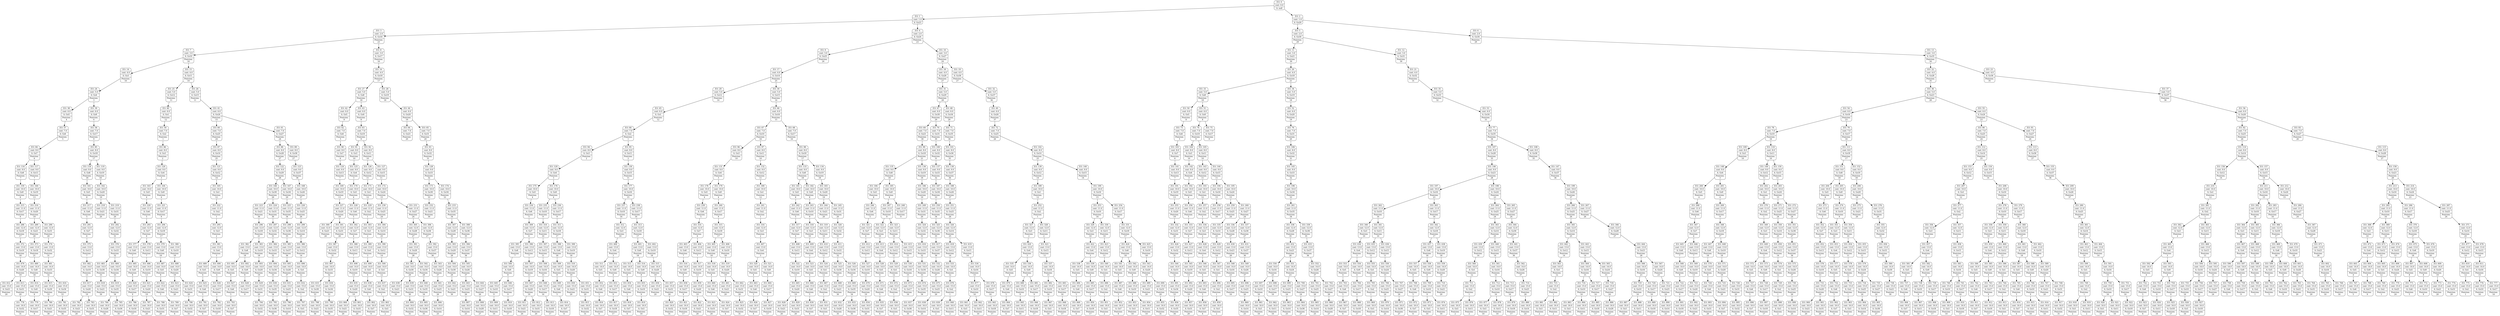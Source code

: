 digraph g {
node [shape = Mrecord];
nodo0[label="{EO: 0|cost: 0.0|A: null}"]
nodo1[label="{EO: 1|cost: 1.0|A: Go23}"]
nodo3[label="{EO: 3|cost: 2.0|A: Go16|Posicion:\n23}"]
nodo7[label="{EO: 7|cost: 3.0|A: Go10|Posicion:\n16}"]
nodo14[label="{EO: 14|cost: 4.0|A: Go3|Posicion:\n10}"]
nodo24[label="{EO: 24|cost: 5.0|A: Go4|Posicion:\n3}"]
nodo38[label="{EO: 38|cost: 6.0|A: Go5|Posicion:\n4}"]
nodo57[label="{EO: 57|cost: 7.0|A: Go6|Posicion:\n5}"]
nodo84[label="{EO: 84|cost: 8.0|A: Go7|Posicion:\n6}"]
nodo116[label="{EO: 116|cost: 9.0|A: Go8|Posicion:\n7}"]
nodo159[label="{EO: 159|cost: 10.0|A: Go9|Posicion:\n8}"]
nodo215[label="{EO: 215|cost: 11.0|A: Go17|Posicion:\n9}"]
nodo288[label="{EO: 288|cost: 12.0|A: Go18|Posicion:\n17}"]
nodo372[label="{EO: 372|cost: 13.0|A: Go19|Posicion:\n18}"]
nodo479[label="{EO: 479|cost: 14.0|A: Go20|Posicion:\n19}"]
nodo612[label="{EO: 612|cost: 15.0|A: Go21|Posicion:\n20}"]

nodo479 -> nodo612;
nodo613[label="{EO: 613|cost: 15.0|A: Go31|Posicion:\n20}"]
nodo778[label="{EO: 778|cost: 16.0|A: Go32|Posicion:\n31}"]

nodo613 -> nodo778;

nodo479 -> nodo613;

nodo372 -> nodo479;

nodo288 -> nodo372;

nodo215 -> nodo288;

nodo159 -> nodo215;

nodo116 -> nodo159;

nodo84 -> nodo116;
nodo117[label="{EO: 117|cost: 9.0|A: Go13|Posicion:\n7}"]
nodo160[label="{EO: 160|cost: 10.0|A: Go19|Posicion:\n13}"]
nodo216[label="{EO: 216|cost: 11.0|A: Go20|Posicion:\n19}"]
nodo289[label="{EO: 289|cost: 12.0|A: Go21|Posicion:\n20}"]
nodo373[label="{EO: 373|cost: 13.0|A: Go18|Posicion:\n21}"]
nodo480[label="{EO: 480|cost: 14.0|A: Go8|Posicion:\n18}"]
nodo614[label="{EO: 614|cost: 15.0|A: Go9|Posicion:\n8}"]
nodo779[label="{EO: 779|cost: 16.0|A: Go17|Posicion:\n9}"]

nodo614 -> nodo779;

nodo480 -> nodo614;

nodo373 -> nodo480;

nodo289 -> nodo373;

nodo216 -> nodo289;
nodo290[label="{EO: 290|cost: 12.0|A: Go31|Posicion:\n20}"]
nodo374[label="{EO: 374|cost: 13.0|A: Go32|Posicion:\n31}"]
nodo481[label="{EO: 481|cost: 14.0|A: Go33|Posicion:\n32}"]
nodo615[label="{EO: 615|cost: 15.0|A: Go30|Posicion:\n33}"]
nodo780[label="{EO: 780|cost: 16.0|A: Go21|Posicion:\n30}"]

nodo615 -> nodo780;

nodo481 -> nodo615;
nodo616[label="{EO: 616|cost: 15.0|A: Go34|Posicion:\n33}"]
nodo781[label="{EO: 781|cost: 16.0|A: Go35|Posicion:\n34}"]

nodo616 -> nodo781;

nodo481 -> nodo616;

nodo374 -> nodo481;

nodo290 -> nodo374;

nodo216 -> nodo290;

nodo160 -> nodo216;

nodo117 -> nodo160;

nodo84 -> nodo117;

nodo57 -> nodo84;

nodo38 -> nodo57;

nodo24 -> nodo38;
nodo39[label="{EO: 39|cost: 6.0|A: Go9|Posicion:\n4}"]
nodo58[label="{EO: 58|cost: 7.0|A: Go17|Posicion:\n9}"]
nodo85[label="{EO: 85|cost: 8.0|A: Go18|Posicion:\n17}"]
nodo118[label="{EO: 118|cost: 9.0|A: Go8|Posicion:\n18}"]
nodo161[label="{EO: 161|cost: 10.0|A: Go5|Posicion:\n8}"]
nodo217[label="{EO: 217|cost: 11.0|A: Go6|Posicion:\n5}"]
nodo291[label="{EO: 291|cost: 12.0|A: Go7|Posicion:\n6}"]
nodo375[label="{EO: 375|cost: 13.0|A: Go13|Posicion:\n7}"]
nodo482[label="{EO: 482|cost: 14.0|A: Go19|Posicion:\n13}"]
nodo617[label="{EO: 617|cost: 15.0|A: Go20|Posicion:\n19}"]
nodo782[label="{EO: 782|cost: 16.0|A: Go21|Posicion:\n20}"]

nodo617 -> nodo782;
nodo783[label="{EO: 783|cost: 16.0|A: Go31|Posicion:\n20}"]

nodo617 -> nodo783;

nodo482 -> nodo617;

nodo375 -> nodo482;

nodo291 -> nodo375;

nodo217 -> nodo291;

nodo161 -> nodo217;

nodo118 -> nodo161;

nodo85 -> nodo118;
nodo119[label="{EO: 119|cost: 9.0|A: Go19|Posicion:\n18}"]
nodo162[label="{EO: 162|cost: 10.0|A: Go20|Posicion:\n19}"]
nodo218[label="{EO: 218|cost: 11.0|A: Go21|Posicion:\n20}"]

nodo162 -> nodo218;
nodo219[label="{EO: 219|cost: 11.0|A: Go31|Posicion:\n20}"]
nodo292[label="{EO: 292|cost: 12.0|A: Go32|Posicion:\n31}"]
nodo376[label="{EO: 376|cost: 13.0|A: Go33|Posicion:\n32}"]
nodo483[label="{EO: 483|cost: 14.0|A: Go30|Posicion:\n33}"]
nodo618[label="{EO: 618|cost: 15.0|A: Go21|Posicion:\n30}"]

nodo483 -> nodo618;

nodo376 -> nodo483;
nodo484[label="{EO: 484|cost: 14.0|A: Go34|Posicion:\n33}"]
nodo619[label="{EO: 619|cost: 15.0|A: Go35|Posicion:\n34}"]
nodo784[label="{EO: 784|cost: 16.0|A: Go28|Posicion:\n35}"]

nodo619 -> nodo784;
nodo785[label="{EO: 785|cost: 16.0|A: Go36|Posicion:\n35}"]

nodo619 -> nodo785;

nodo484 -> nodo619;

nodo376 -> nodo484;

nodo292 -> nodo376;

nodo219 -> nodo292;

nodo162 -> nodo219;

nodo119 -> nodo162;

nodo85 -> nodo119;

nodo58 -> nodo85;

nodo39 -> nodo58;

nodo24 -> nodo39;

nodo14 -> nodo24;

nodo7 -> nodo14;
nodo15[label="{EO: 15|cost: 4.0|A: Go11|Posicion:\n10}"]
nodo25[label="{EO: 25|cost: 5.0|A: Go12|Posicion:\n11}"]
nodo40[label="{EO: 40|cost: 6.0|A: Go1|Posicion:\n12}"]
nodo59[label="{EO: 59|cost: 7.0|A: Go2|Posicion:\n1}"]
nodo86[label="{EO: 86|cost: 8.0|A: Go3|Posicion:\n2}"]
nodo120[label="{EO: 120|cost: 9.0|A: Go4|Posicion:\n3}"]
nodo163[label="{EO: 163|cost: 10.0|A: Go5|Posicion:\n4}"]
nodo220[label="{EO: 220|cost: 11.0|A: Go6|Posicion:\n5}"]
nodo293[label="{EO: 293|cost: 12.0|A: Go7|Posicion:\n6}"]
nodo377[label="{EO: 377|cost: 13.0|A: Go8|Posicion:\n7}"]
nodo485[label="{EO: 485|cost: 14.0|A: Go9|Posicion:\n8}"]
nodo620[label="{EO: 620|cost: 15.0|A: Go17|Posicion:\n9}"]
nodo786[label="{EO: 786|cost: 16.0|A: Go18|Posicion:\n17}"]

nodo620 -> nodo786;

nodo485 -> nodo620;

nodo377 -> nodo485;

nodo293 -> nodo377;
nodo378[label="{EO: 378|cost: 13.0|A: Go13|Posicion:\n7}"]
nodo486[label="{EO: 486|cost: 14.0|A: Go19|Posicion:\n13}"]
nodo621[label="{EO: 621|cost: 15.0|A: Go20|Posicion:\n19}"]
nodo787[label="{EO: 787|cost: 16.0|A: Go21|Posicion:\n20}"]

nodo621 -> nodo787;
nodo788[label="{EO: 788|cost: 16.0|A: Go31|Posicion:\n20}"]

nodo621 -> nodo788;

nodo486 -> nodo621;

nodo378 -> nodo486;

nodo293 -> nodo378;

nodo220 -> nodo293;

nodo163 -> nodo220;

nodo120 -> nodo163;
nodo164[label="{EO: 164|cost: 10.0|A: Go9|Posicion:\n4}"]
nodo221[label="{EO: 221|cost: 11.0|A: Go17|Posicion:\n9}"]
nodo294[label="{EO: 294|cost: 12.0|A: Go18|Posicion:\n17}"]
nodo379[label="{EO: 379|cost: 13.0|A: Go8|Posicion:\n18}"]
nodo487[label="{EO: 487|cost: 14.0|A: Go5|Posicion:\n8}"]
nodo622[label="{EO: 622|cost: 15.0|A: Go6|Posicion:\n5}"]
nodo789[label="{EO: 789|cost: 16.0|A: Go7|Posicion:\n6}"]

nodo622 -> nodo789;

nodo487 -> nodo622;

nodo379 -> nodo487;

nodo294 -> nodo379;
nodo380[label="{EO: 380|cost: 13.0|A: Go19|Posicion:\n18}"]
nodo488[label="{EO: 488|cost: 14.0|A: Go20|Posicion:\n19}"]
nodo623[label="{EO: 623|cost: 15.0|A: Go21|Posicion:\n20}"]

nodo488 -> nodo623;
nodo624[label="{EO: 624|cost: 15.0|A: Go31|Posicion:\n20}"]
nodo790[label="{EO: 790|cost: 16.0|A: Go32|Posicion:\n31}"]

nodo624 -> nodo790;

nodo488 -> nodo624;

nodo380 -> nodo488;

nodo294 -> nodo380;

nodo221 -> nodo294;

nodo164 -> nodo221;

nodo120 -> nodo164;

nodo86 -> nodo120;

nodo59 -> nodo86;

nodo40 -> nodo59;

nodo25 -> nodo40;

nodo15 -> nodo25;
nodo26[label="{EO: 26|cost: 5.0|A: Go15|Posicion:\n11}"]
nodo41[label="{EO: 41|cost: 6.0|A: Go24|Posicion:\n15}"]
nodo60[label="{EO: 60|cost: 7.0|A: Go25|Posicion:\n24}"]
nodo87[label="{EO: 87|cost: 8.0|A: Go14|Posicion:\n25}"]
nodo121[label="{EO: 121|cost: 9.0|A: Go12|Posicion:\n14}"]
nodo165[label="{EO: 165|cost: 10.0|A: Go1|Posicion:\n12}"]
nodo222[label="{EO: 222|cost: 11.0|A: Go2|Posicion:\n1}"]
nodo295[label="{EO: 295|cost: 12.0|A: Go3|Posicion:\n2}"]
nodo381[label="{EO: 381|cost: 13.0|A: Go4|Posicion:\n3}"]
nodo489[label="{EO: 489|cost: 14.0|A: Go5|Posicion:\n4}"]
nodo625[label="{EO: 625|cost: 15.0|A: Go6|Posicion:\n5}"]
nodo791[label="{EO: 791|cost: 16.0|A: Go7|Posicion:\n6}"]

nodo625 -> nodo791;

nodo489 -> nodo625;

nodo381 -> nodo489;
nodo490[label="{EO: 490|cost: 14.0|A: Go9|Posicion:\n4}"]
nodo626[label="{EO: 626|cost: 15.0|A: Go17|Posicion:\n9}"]
nodo792[label="{EO: 792|cost: 16.0|A: Go18|Posicion:\n17}"]

nodo626 -> nodo792;

nodo490 -> nodo626;

nodo381 -> nodo490;

nodo295 -> nodo381;

nodo222 -> nodo295;

nodo165 -> nodo222;

nodo121 -> nodo165;

nodo87 -> nodo121;

nodo60 -> nodo87;

nodo41 -> nodo60;
nodo61[label="{EO: 61|cost: 7.0|A: Go27|Posicion:\n24}"]
nodo88[label="{EO: 88|cost: 8.0|A: Go28|Posicion:\n27}"]
nodo122[label="{EO: 122|cost: 9.0|A: Go29|Posicion:\n28}"]
nodo166[label="{EO: 166|cost: 10.0|A: Go30|Posicion:\n29}"]
nodo223[label="{EO: 223|cost: 11.0|A: Go21|Posicion:\n30}"]
nodo296[label="{EO: 296|cost: 12.0|A: Go18|Posicion:\n21}"]
nodo382[label="{EO: 382|cost: 13.0|A: Go8|Posicion:\n18}"]
nodo491[label="{EO: 491|cost: 14.0|A: Go5|Posicion:\n8}"]
nodo627[label="{EO: 627|cost: 15.0|A: Go6|Posicion:\n5}"]
nodo793[label="{EO: 793|cost: 16.0|A: Go7|Posicion:\n6}"]

nodo627 -> nodo793;

nodo491 -> nodo627;

nodo382 -> nodo491;
nodo492[label="{EO: 492|cost: 14.0|A: Go9|Posicion:\n8}"]
nodo628[label="{EO: 628|cost: 15.0|A: Go17|Posicion:\n9}"]

nodo492 -> nodo628;

nodo382 -> nodo492;

nodo296 -> nodo382;
nodo383[label="{EO: 383|cost: 13.0|A: Go19|Posicion:\n18}"]
nodo493[label="{EO: 493|cost: 14.0|A: Go20|Posicion:\n19}"]
nodo629[label="{EO: 629|cost: 15.0|A: Go31|Posicion:\n20}"]
nodo794[label="{EO: 794|cost: 16.0|A: Go32|Posicion:\n31}"]

nodo629 -> nodo794;

nodo493 -> nodo629;

nodo383 -> nodo493;

nodo296 -> nodo383;

nodo223 -> nodo296;

nodo166 -> nodo223;
nodo224[label="{EO: 224|cost: 11.0|A: Go31|Posicion:\n30}"]
nodo297[label="{EO: 297|cost: 12.0|A: Go32|Posicion:\n31}"]
nodo384[label="{EO: 384|cost: 13.0|A: Go33|Posicion:\n32}"]
nodo494[label="{EO: 494|cost: 14.0|A: Go34|Posicion:\n33}"]
nodo630[label="{EO: 630|cost: 15.0|A: Go35|Posicion:\n34}"]
nodo795[label="{EO: 795|cost: 16.0|A: Go36|Posicion:\n35}"]

nodo630 -> nodo795;

nodo494 -> nodo630;

nodo384 -> nodo494;

nodo297 -> nodo384;

nodo224 -> nodo297;

nodo166 -> nodo224;

nodo122 -> nodo166;
nodo167[label="{EO: 167|cost: 10.0|A: Go34|Posicion:\n29}"]
nodo225[label="{EO: 225|cost: 11.0|A: Go35|Posicion:\n34}"]
nodo298[label="{EO: 298|cost: 12.0|A: Go36|Posicion:\n35}"]
nodo385[label="{EO: 385|cost: 13.0|A: Go37|Posicion:\n36}"]
nodo495[label="{EO: 495|cost: 14.0|A: Go26|Posicion:\n37}"]
nodo631[label="{EO: 631|cost: 15.0|A: Go25|Posicion:\n26}"]
nodo796[label="{EO: 796|cost: 16.0|A: Go14|Posicion:\n25}"]

nodo631 -> nodo796;

nodo495 -> nodo631;

nodo385 -> nodo495;

nodo298 -> nodo385;

nodo225 -> nodo298;

nodo167 -> nodo225;

nodo122 -> nodo167;

nodo88 -> nodo122;

nodo61 -> nodo88;
nodo89[label="{EO: 89|cost: 8.0|A: Go36|Posicion:\n27}"]
nodo123[label="{EO: 123|cost: 9.0|A: Go37|Posicion:\n36}"]
nodo168[label="{EO: 168|cost: 10.0|A: Go26|Posicion:\n37}"]
nodo226[label="{EO: 226|cost: 11.0|A: Go25|Posicion:\n26}"]
nodo299[label="{EO: 299|cost: 12.0|A: Go14|Posicion:\n25}"]
nodo386[label="{EO: 386|cost: 13.0|A: Go12|Posicion:\n14}"]
nodo496[label="{EO: 496|cost: 14.0|A: Go1|Posicion:\n12}"]
nodo632[label="{EO: 632|cost: 15.0|A: Go2|Posicion:\n1}"]
nodo797[label="{EO: 797|cost: 16.0|A: Go3|Posicion:\n2}"]

nodo632 -> nodo797;

nodo496 -> nodo632;

nodo386 -> nodo496;

nodo299 -> nodo386;

nodo226 -> nodo299;

nodo168 -> nodo226;

nodo123 -> nodo168;

nodo89 -> nodo123;

nodo61 -> nodo89;

nodo41 -> nodo61;

nodo26 -> nodo41;

nodo15 -> nodo26;

nodo7 -> nodo15;

nodo3 -> nodo7;
nodo8[label="{EO: 8|cost: 3.0|A: Go17|Posicion:\n16}"]
nodo16[label="{EO: 16|cost: 4.0|A: Go18|Posicion:\n17}"]
nodo27[label="{EO: 27|cost: 5.0|A: Go8|Posicion:\n18}"]
nodo42[label="{EO: 42|cost: 6.0|A: Go5|Posicion:\n8}"]
nodo62[label="{EO: 62|cost: 7.0|A: Go6|Posicion:\n5}"]
nodo90[label="{EO: 90|cost: 8.0|A: Go7|Posicion:\n6}"]
nodo124[label="{EO: 124|cost: 9.0|A: Go13|Posicion:\n7}"]
nodo169[label="{EO: 169|cost: 10.0|A: Go19|Posicion:\n13}"]
nodo227[label="{EO: 227|cost: 11.0|A: Go20|Posicion:\n19}"]
nodo300[label="{EO: 300|cost: 12.0|A: Go21|Posicion:\n20}"]

nodo227 -> nodo300;
nodo301[label="{EO: 301|cost: 12.0|A: Go31|Posicion:\n20}"]
nodo387[label="{EO: 387|cost: 13.0|A: Go32|Posicion:\n31}"]
nodo497[label="{EO: 497|cost: 14.0|A: Go33|Posicion:\n32}"]
nodo633[label="{EO: 633|cost: 15.0|A: Go30|Posicion:\n33}"]
nodo798[label="{EO: 798|cost: 16.0|A: Go21|Posicion:\n30}"]

nodo633 -> nodo798;

nodo497 -> nodo633;
nodo634[label="{EO: 634|cost: 15.0|A: Go34|Posicion:\n33}"]
nodo799[label="{EO: 799|cost: 16.0|A: Go35|Posicion:\n34}"]

nodo634 -> nodo799;

nodo497 -> nodo634;

nodo387 -> nodo497;

nodo301 -> nodo387;

nodo227 -> nodo301;

nodo169 -> nodo227;

nodo124 -> nodo169;

nodo90 -> nodo124;

nodo62 -> nodo90;

nodo42 -> nodo62;

nodo27 -> nodo42;
nodo43[label="{EO: 43|cost: 6.0|A: Go9|Posicion:\n8}"]
nodo63[label="{EO: 63|cost: 7.0|A: Go10|Posicion:\n9}"]
nodo91[label="{EO: 91|cost: 8.0|A: Go3|Posicion:\n10}"]
nodo125[label="{EO: 125|cost: 9.0|A: Go4|Posicion:\n3}"]
nodo170[label="{EO: 170|cost: 10.0|A: Go5|Posicion:\n4}"]
nodo228[label="{EO: 228|cost: 11.0|A: Go6|Posicion:\n5}"]
nodo302[label="{EO: 302|cost: 12.0|A: Go7|Posicion:\n6}"]
nodo388[label="{EO: 388|cost: 13.0|A: Go13|Posicion:\n7}"]
nodo498[label="{EO: 498|cost: 14.0|A: Go19|Posicion:\n13}"]
nodo635[label="{EO: 635|cost: 15.0|A: Go20|Posicion:\n19}"]
nodo800[label="{EO: 800|cost: 16.0|A: Go21|Posicion:\n20}"]

nodo635 -> nodo800;
nodo801[label="{EO: 801|cost: 16.0|A: Go31|Posicion:\n20}"]

nodo635 -> nodo801;

nodo498 -> nodo635;

nodo388 -> nodo498;

nodo302 -> nodo388;

nodo228 -> nodo302;

nodo170 -> nodo228;

nodo125 -> nodo170;

nodo91 -> nodo125;

nodo63 -> nodo91;
nodo92[label="{EO: 92|cost: 8.0|A: Go11|Posicion:\n10}"]
nodo126[label="{EO: 126|cost: 9.0|A: Go12|Posicion:\n11}"]
nodo171[label="{EO: 171|cost: 10.0|A: Go1|Posicion:\n12}"]
nodo229[label="{EO: 229|cost: 11.0|A: Go2|Posicion:\n1}"]
nodo303[label="{EO: 303|cost: 12.0|A: Go3|Posicion:\n2}"]
nodo389[label="{EO: 389|cost: 13.0|A: Go4|Posicion:\n3}"]
nodo499[label="{EO: 499|cost: 14.0|A: Go5|Posicion:\n4}"]
nodo636[label="{EO: 636|cost: 15.0|A: Go6|Posicion:\n5}"]
nodo802[label="{EO: 802|cost: 16.0|A: Go7|Posicion:\n6}"]

nodo636 -> nodo802;

nodo499 -> nodo636;

nodo389 -> nodo499;

nodo303 -> nodo389;

nodo229 -> nodo303;

nodo171 -> nodo229;

nodo126 -> nodo171;

nodo92 -> nodo126;
nodo127[label="{EO: 127|cost: 9.0|A: Go15|Posicion:\n11}"]
nodo172[label="{EO: 172|cost: 10.0|A: Go24|Posicion:\n15}"]
nodo230[label="{EO: 230|cost: 11.0|A: Go25|Posicion:\n24}"]
nodo304[label="{EO: 304|cost: 12.0|A: Go14|Posicion:\n25}"]
nodo390[label="{EO: 390|cost: 13.0|A: Go12|Posicion:\n14}"]
nodo500[label="{EO: 500|cost: 14.0|A: Go1|Posicion:\n12}"]
nodo637[label="{EO: 637|cost: 15.0|A: Go2|Posicion:\n1}"]
nodo803[label="{EO: 803|cost: 16.0|A: Go3|Posicion:\n2}"]

nodo637 -> nodo803;

nodo500 -> nodo637;

nodo390 -> nodo500;

nodo304 -> nodo390;

nodo230 -> nodo304;

nodo172 -> nodo230;
nodo231[label="{EO: 231|cost: 11.0|A: Go27|Posicion:\n24}"]
nodo305[label="{EO: 305|cost: 12.0|A: Go28|Posicion:\n27}"]
nodo391[label="{EO: 391|cost: 13.0|A: Go29|Posicion:\n28}"]
nodo501[label="{EO: 501|cost: 14.0|A: Go30|Posicion:\n29}"]
nodo638[label="{EO: 638|cost: 15.0|A: Go21|Posicion:\n30}"]

nodo501 -> nodo638;
nodo639[label="{EO: 639|cost: 15.0|A: Go31|Posicion:\n30}"]
nodo804[label="{EO: 804|cost: 16.0|A: Go32|Posicion:\n31}"]

nodo639 -> nodo804;

nodo501 -> nodo639;

nodo391 -> nodo501;
nodo502[label="{EO: 502|cost: 14.0|A: Go34|Posicion:\n29}"]
nodo640[label="{EO: 640|cost: 15.0|A: Go35|Posicion:\n34}"]
nodo805[label="{EO: 805|cost: 16.0|A: Go36|Posicion:\n35}"]

nodo640 -> nodo805;

nodo502 -> nodo640;

nodo391 -> nodo502;

nodo305 -> nodo391;

nodo231 -> nodo305;
nodo306[label="{EO: 306|cost: 12.0|A: Go36|Posicion:\n27}"]
nodo392[label="{EO: 392|cost: 13.0|A: Go37|Posicion:\n36}"]
nodo503[label="{EO: 503|cost: 14.0|A: Go26|Posicion:\n37}"]
nodo641[label="{EO: 641|cost: 15.0|A: Go25|Posicion:\n26}"]
nodo806[label="{EO: 806|cost: 16.0|A: Go14|Posicion:\n25}"]

nodo641 -> nodo806;

nodo503 -> nodo641;

nodo392 -> nodo503;

nodo306 -> nodo392;

nodo231 -> nodo306;

nodo172 -> nodo231;

nodo127 -> nodo172;

nodo92 -> nodo127;

nodo63 -> nodo92;

nodo43 -> nodo63;

nodo27 -> nodo43;

nodo16 -> nodo27;
nodo28[label="{EO: 28|cost: 5.0|A: Go19|Posicion:\n18}"]
nodo44[label="{EO: 44|cost: 6.0|A: Go20|Posicion:\n19}"]
nodo64[label="{EO: 64|cost: 7.0|A: Go21|Posicion:\n20}"]

nodo44 -> nodo64;
nodo65[label="{EO: 65|cost: 7.0|A: Go31|Posicion:\n20}"]
nodo93[label="{EO: 93|cost: 8.0|A: Go32|Posicion:\n31}"]
nodo128[label="{EO: 128|cost: 9.0|A: Go33|Posicion:\n32}"]
nodo173[label="{EO: 173|cost: 10.0|A: Go30|Posicion:\n33}"]
nodo232[label="{EO: 232|cost: 11.0|A: Go21|Posicion:\n30}"]

nodo173 -> nodo232;

nodo128 -> nodo173;
nodo174[label="{EO: 174|cost: 10.0|A: Go34|Posicion:\n33}"]
nodo233[label="{EO: 233|cost: 11.0|A: Go35|Posicion:\n34}"]
nodo307[label="{EO: 307|cost: 12.0|A: Go28|Posicion:\n35}"]
nodo393[label="{EO: 393|cost: 13.0|A: Go29|Posicion:\n28}"]
nodo504[label="{EO: 504|cost: 14.0|A: Go30|Posicion:\n29}"]
nodo642[label="{EO: 642|cost: 15.0|A: Go21|Posicion:\n30}"]

nodo504 -> nodo642;

nodo393 -> nodo504;

nodo307 -> nodo393;

nodo233 -> nodo307;
nodo308[label="{EO: 308|cost: 12.0|A: Go36|Posicion:\n35}"]
nodo394[label="{EO: 394|cost: 13.0|A: Go37|Posicion:\n36}"]
nodo505[label="{EO: 505|cost: 14.0|A: Go26|Posicion:\n37}"]
nodo643[label="{EO: 643|cost: 15.0|A: Go25|Posicion:\n26}"]
nodo807[label="{EO: 807|cost: 16.0|A: Go14|Posicion:\n25}"]

nodo643 -> nodo807;

nodo505 -> nodo643;
nodo644[label="{EO: 644|cost: 15.0|A: Go27|Posicion:\n26}"]
nodo808[label="{EO: 808|cost: 16.0|A: Go28|Posicion:\n27}"]

nodo644 -> nodo808;

nodo505 -> nodo644;

nodo394 -> nodo505;

nodo308 -> nodo394;

nodo233 -> nodo308;

nodo174 -> nodo233;

nodo128 -> nodo174;

nodo93 -> nodo128;

nodo65 -> nodo93;

nodo44 -> nodo65;

nodo28 -> nodo44;

nodo16 -> nodo28;

nodo8 -> nodo16;

nodo3 -> nodo8;

nodo1 -> nodo3;
nodo4[label="{EO: 4|cost: 2.0|A: Go24|Posicion:\n23}"]
nodo9[label="{EO: 9|cost: 3.0|A: Go25|Posicion:\n24}"]
nodo17[label="{EO: 17|cost: 4.0|A: Go14|Posicion:\n25}"]
nodo29[label="{EO: 29|cost: 5.0|A: Go12|Posicion:\n14}"]
nodo45[label="{EO: 45|cost: 6.0|A: Go1|Posicion:\n12}"]
nodo66[label="{EO: 66|cost: 7.0|A: Go2|Posicion:\n1}"]
nodo94[label="{EO: 94|cost: 8.0|A: Go3|Posicion:\n2}"]
nodo129[label="{EO: 129|cost: 9.0|A: Go4|Posicion:\n3}"]
nodo175[label="{EO: 175|cost: 10.0|A: Go5|Posicion:\n4}"]
nodo234[label="{EO: 234|cost: 11.0|A: Go6|Posicion:\n5}"]
nodo309[label="{EO: 309|cost: 12.0|A: Go7|Posicion:\n6}"]
nodo395[label="{EO: 395|cost: 13.0|A: Go8|Posicion:\n7}"]
nodo506[label="{EO: 506|cost: 14.0|A: Go9|Posicion:\n8}"]
nodo645[label="{EO: 645|cost: 15.0|A: Go10|Posicion:\n9}"]
nodo809[label="{EO: 809|cost: 16.0|A: Go11|Posicion:\n10}"]

nodo645 -> nodo809;

nodo506 -> nodo645;
nodo646[label="{EO: 646|cost: 15.0|A: Go17|Posicion:\n9}"]
nodo810[label="{EO: 810|cost: 16.0|A: Go18|Posicion:\n17}"]

nodo646 -> nodo810;

nodo506 -> nodo646;

nodo395 -> nodo506;

nodo309 -> nodo395;
nodo396[label="{EO: 396|cost: 13.0|A: Go13|Posicion:\n7}"]
nodo507[label="{EO: 507|cost: 14.0|A: Go19|Posicion:\n13}"]
nodo647[label="{EO: 647|cost: 15.0|A: Go20|Posicion:\n19}"]
nodo811[label="{EO: 811|cost: 16.0|A: Go21|Posicion:\n20}"]

nodo647 -> nodo811;
nodo812[label="{EO: 812|cost: 16.0|A: Go31|Posicion:\n20}"]

nodo647 -> nodo812;

nodo507 -> nodo647;

nodo396 -> nodo507;

nodo309 -> nodo396;

nodo234 -> nodo309;

nodo175 -> nodo234;

nodo129 -> nodo175;
nodo176[label="{EO: 176|cost: 10.0|A: Go9|Posicion:\n4}"]
nodo235[label="{EO: 235|cost: 11.0|A: Go10|Posicion:\n9}"]
nodo310[label="{EO: 310|cost: 12.0|A: Go11|Posicion:\n10}"]
nodo397[label="{EO: 397|cost: 13.0|A: Go15|Posicion:\n11}"]
nodo508[label="{EO: 508|cost: 14.0|A: Go16|Posicion:\n15}"]
nodo648[label="{EO: 648|cost: 15.0|A: Go17|Posicion:\n16}"]
nodo813[label="{EO: 813|cost: 16.0|A: Go18|Posicion:\n17}"]

nodo648 -> nodo813;

nodo508 -> nodo648;

nodo397 -> nodo508;

nodo310 -> nodo397;

nodo235 -> nodo310;

nodo176 -> nodo235;
nodo236[label="{EO: 236|cost: 11.0|A: Go17|Posicion:\n9}"]
nodo311[label="{EO: 311|cost: 12.0|A: Go18|Posicion:\n17}"]
nodo398[label="{EO: 398|cost: 13.0|A: Go8|Posicion:\n18}"]
nodo509[label="{EO: 509|cost: 14.0|A: Go5|Posicion:\n8}"]
nodo649[label="{EO: 649|cost: 15.0|A: Go6|Posicion:\n5}"]
nodo814[label="{EO: 814|cost: 16.0|A: Go7|Posicion:\n6}"]

nodo649 -> nodo814;

nodo509 -> nodo649;

nodo398 -> nodo509;

nodo311 -> nodo398;
nodo399[label="{EO: 399|cost: 13.0|A: Go19|Posicion:\n18}"]
nodo510[label="{EO: 510|cost: 14.0|A: Go20|Posicion:\n19}"]
nodo650[label="{EO: 650|cost: 15.0|A: Go21|Posicion:\n20}"]

nodo510 -> nodo650;
nodo651[label="{EO: 651|cost: 15.0|A: Go31|Posicion:\n20}"]
nodo815[label="{EO: 815|cost: 16.0|A: Go32|Posicion:\n31}"]

nodo651 -> nodo815;

nodo510 -> nodo651;

nodo399 -> nodo510;

nodo311 -> nodo399;

nodo236 -> nodo311;

nodo176 -> nodo236;

nodo129 -> nodo176;

nodo94 -> nodo129;

nodo66 -> nodo94;
nodo95[label="{EO: 95|cost: 8.0|A: Go11|Posicion:\n2}"]
nodo130[label="{EO: 130|cost: 9.0|A: Go15|Posicion:\n11}"]
nodo177[label="{EO: 177|cost: 10.0|A: Go16|Posicion:\n15}"]
nodo237[label="{EO: 237|cost: 11.0|A: Go10|Posicion:\n16}"]
nodo312[label="{EO: 312|cost: 12.0|A: Go3|Posicion:\n10}"]
nodo400[label="{EO: 400|cost: 13.0|A: Go4|Posicion:\n3}"]
nodo511[label="{EO: 511|cost: 14.0|A: Go5|Posicion:\n4}"]
nodo652[label="{EO: 652|cost: 15.0|A: Go6|Posicion:\n5}"]
nodo816[label="{EO: 816|cost: 16.0|A: Go7|Posicion:\n6}"]

nodo652 -> nodo816;

nodo511 -> nodo652;

nodo400 -> nodo511;
nodo512[label="{EO: 512|cost: 14.0|A: Go9|Posicion:\n4}"]
nodo653[label="{EO: 653|cost: 15.0|A: Go17|Posicion:\n9}"]
nodo817[label="{EO: 817|cost: 16.0|A: Go18|Posicion:\n17}"]

nodo653 -> nodo817;

nodo512 -> nodo653;

nodo400 -> nodo512;

nodo312 -> nodo400;

nodo237 -> nodo312;

nodo177 -> nodo237;
nodo238[label="{EO: 238|cost: 11.0|A: Go17|Posicion:\n16}"]
nodo313[label="{EO: 313|cost: 12.0|A: Go18|Posicion:\n17}"]
nodo401[label="{EO: 401|cost: 13.0|A: Go8|Posicion:\n18}"]
nodo513[label="{EO: 513|cost: 14.0|A: Go5|Posicion:\n8}"]
nodo654[label="{EO: 654|cost: 15.0|A: Go6|Posicion:\n5}"]
nodo818[label="{EO: 818|cost: 16.0|A: Go7|Posicion:\n6}"]

nodo654 -> nodo818;

nodo513 -> nodo654;

nodo401 -> nodo513;
nodo514[label="{EO: 514|cost: 14.0|A: Go9|Posicion:\n8}"]
nodo655[label="{EO: 655|cost: 15.0|A: Go10|Posicion:\n9}"]
nodo819[label="{EO: 819|cost: 16.0|A: Go3|Posicion:\n10}"]

nodo655 -> nodo819;

nodo514 -> nodo655;

nodo401 -> nodo514;

nodo313 -> nodo401;
nodo402[label="{EO: 402|cost: 13.0|A: Go19|Posicion:\n18}"]
nodo515[label="{EO: 515|cost: 14.0|A: Go20|Posicion:\n19}"]
nodo656[label="{EO: 656|cost: 15.0|A: Go21|Posicion:\n20}"]

nodo515 -> nodo656;
nodo657[label="{EO: 657|cost: 15.0|A: Go31|Posicion:\n20}"]
nodo820[label="{EO: 820|cost: 16.0|A: Go32|Posicion:\n31}"]

nodo657 -> nodo820;

nodo515 -> nodo657;

nodo402 -> nodo515;

nodo313 -> nodo402;

nodo238 -> nodo313;

nodo177 -> nodo238;

nodo130 -> nodo177;

nodo95 -> nodo130;

nodo66 -> nodo95;

nodo45 -> nodo66;

nodo29 -> nodo45;

nodo17 -> nodo29;
nodo30[label="{EO: 30|cost: 5.0|A: Go15|Posicion:\n14}"]
nodo46[label="{EO: 46|cost: 6.0|A: Go16|Posicion:\n15}"]
nodo67[label="{EO: 67|cost: 7.0|A: Go10|Posicion:\n16}"]
nodo96[label="{EO: 96|cost: 8.0|A: Go3|Posicion:\n10}"]
nodo131[label="{EO: 131|cost: 9.0|A: Go4|Posicion:\n3}"]
nodo178[label="{EO: 178|cost: 10.0|A: Go5|Posicion:\n4}"]
nodo239[label="{EO: 239|cost: 11.0|A: Go6|Posicion:\n5}"]
nodo314[label="{EO: 314|cost: 12.0|A: Go7|Posicion:\n6}"]
nodo403[label="{EO: 403|cost: 13.0|A: Go8|Posicion:\n7}"]
nodo516[label="{EO: 516|cost: 14.0|A: Go9|Posicion:\n8}"]
nodo658[label="{EO: 658|cost: 15.0|A: Go17|Posicion:\n9}"]
nodo821[label="{EO: 821|cost: 16.0|A: Go18|Posicion:\n17}"]

nodo658 -> nodo821;

nodo516 -> nodo658;

nodo403 -> nodo516;

nodo314 -> nodo403;
nodo404[label="{EO: 404|cost: 13.0|A: Go13|Posicion:\n7}"]
nodo517[label="{EO: 517|cost: 14.0|A: Go19|Posicion:\n13}"]
nodo659[label="{EO: 659|cost: 15.0|A: Go20|Posicion:\n19}"]
nodo822[label="{EO: 822|cost: 16.0|A: Go21|Posicion:\n20}"]

nodo659 -> nodo822;
nodo823[label="{EO: 823|cost: 16.0|A: Go31|Posicion:\n20}"]

nodo659 -> nodo823;

nodo517 -> nodo659;

nodo404 -> nodo517;

nodo314 -> nodo404;

nodo239 -> nodo314;

nodo178 -> nodo239;

nodo131 -> nodo178;
nodo179[label="{EO: 179|cost: 10.0|A: Go9|Posicion:\n4}"]
nodo240[label="{EO: 240|cost: 11.0|A: Go17|Posicion:\n9}"]
nodo315[label="{EO: 315|cost: 12.0|A: Go18|Posicion:\n17}"]
nodo405[label="{EO: 405|cost: 13.0|A: Go8|Posicion:\n18}"]
nodo518[label="{EO: 518|cost: 14.0|A: Go5|Posicion:\n8}"]
nodo660[label="{EO: 660|cost: 15.0|A: Go6|Posicion:\n5}"]
nodo824[label="{EO: 824|cost: 16.0|A: Go7|Posicion:\n6}"]

nodo660 -> nodo824;

nodo518 -> nodo660;

nodo405 -> nodo518;

nodo315 -> nodo405;
nodo406[label="{EO: 406|cost: 13.0|A: Go19|Posicion:\n18}"]
nodo519[label="{EO: 519|cost: 14.0|A: Go20|Posicion:\n19}"]
nodo661[label="{EO: 661|cost: 15.0|A: Go21|Posicion:\n20}"]

nodo519 -> nodo661;
nodo662[label="{EO: 662|cost: 15.0|A: Go31|Posicion:\n20}"]
nodo825[label="{EO: 825|cost: 16.0|A: Go32|Posicion:\n31}"]

nodo662 -> nodo825;

nodo519 -> nodo662;

nodo406 -> nodo519;

nodo315 -> nodo406;

nodo240 -> nodo315;

nodo179 -> nodo240;

nodo131 -> nodo179;

nodo96 -> nodo131;

nodo67 -> nodo96;
nodo97[label="{EO: 97|cost: 8.0|A: Go11|Posicion:\n10}"]
nodo132[label="{EO: 132|cost: 9.0|A: Go12|Posicion:\n11}"]
nodo180[label="{EO: 180|cost: 10.0|A: Go1|Posicion:\n12}"]
nodo241[label="{EO: 241|cost: 11.0|A: Go2|Posicion:\n1}"]
nodo316[label="{EO: 316|cost: 12.0|A: Go3|Posicion:\n2}"]
nodo407[label="{EO: 407|cost: 13.0|A: Go4|Posicion:\n3}"]
nodo520[label="{EO: 520|cost: 14.0|A: Go5|Posicion:\n4}"]
nodo663[label="{EO: 663|cost: 15.0|A: Go6|Posicion:\n5}"]
nodo826[label="{EO: 826|cost: 16.0|A: Go7|Posicion:\n6}"]

nodo663 -> nodo826;

nodo520 -> nodo663;

nodo407 -> nodo520;
nodo521[label="{EO: 521|cost: 14.0|A: Go9|Posicion:\n4}"]
nodo664[label="{EO: 664|cost: 15.0|A: Go17|Posicion:\n9}"]
nodo827[label="{EO: 827|cost: 16.0|A: Go18|Posicion:\n17}"]

nodo664 -> nodo827;

nodo521 -> nodo664;

nodo407 -> nodo521;

nodo316 -> nodo407;

nodo241 -> nodo316;

nodo180 -> nodo241;

nodo132 -> nodo180;

nodo97 -> nodo132;

nodo67 -> nodo97;

nodo46 -> nodo67;
nodo68[label="{EO: 68|cost: 7.0|A: Go17|Posicion:\n16}"]
nodo98[label="{EO: 98|cost: 8.0|A: Go18|Posicion:\n17}"]
nodo133[label="{EO: 133|cost: 9.0|A: Go8|Posicion:\n18}"]
nodo181[label="{EO: 181|cost: 10.0|A: Go5|Posicion:\n8}"]
nodo242[label="{EO: 242|cost: 11.0|A: Go6|Posicion:\n5}"]
nodo317[label="{EO: 317|cost: 12.0|A: Go7|Posicion:\n6}"]
nodo408[label="{EO: 408|cost: 13.0|A: Go13|Posicion:\n7}"]
nodo522[label="{EO: 522|cost: 14.0|A: Go19|Posicion:\n13}"]
nodo665[label="{EO: 665|cost: 15.0|A: Go20|Posicion:\n19}"]
nodo828[label="{EO: 828|cost: 16.0|A: Go21|Posicion:\n20}"]

nodo665 -> nodo828;
nodo829[label="{EO: 829|cost: 16.0|A: Go31|Posicion:\n20}"]

nodo665 -> nodo829;

nodo522 -> nodo665;

nodo408 -> nodo522;

nodo317 -> nodo408;

nodo242 -> nodo317;

nodo181 -> nodo242;

nodo133 -> nodo181;
nodo182[label="{EO: 182|cost: 10.0|A: Go9|Posicion:\n8}"]
nodo243[label="{EO: 243|cost: 11.0|A: Go10|Posicion:\n9}"]
nodo318[label="{EO: 318|cost: 12.0|A: Go3|Posicion:\n10}"]
nodo409[label="{EO: 409|cost: 13.0|A: Go4|Posicion:\n3}"]
nodo523[label="{EO: 523|cost: 14.0|A: Go5|Posicion:\n4}"]
nodo666[label="{EO: 666|cost: 15.0|A: Go6|Posicion:\n5}"]
nodo830[label="{EO: 830|cost: 16.0|A: Go7|Posicion:\n6}"]

nodo666 -> nodo830;

nodo523 -> nodo666;

nodo409 -> nodo523;

nodo318 -> nodo409;

nodo243 -> nodo318;
nodo319[label="{EO: 319|cost: 12.0|A: Go11|Posicion:\n10}"]
nodo410[label="{EO: 410|cost: 13.0|A: Go12|Posicion:\n11}"]
nodo524[label="{EO: 524|cost: 14.0|A: Go1|Posicion:\n12}"]
nodo667[label="{EO: 667|cost: 15.0|A: Go2|Posicion:\n1}"]
nodo831[label="{EO: 831|cost: 16.0|A: Go3|Posicion:\n2}"]

nodo667 -> nodo831;

nodo524 -> nodo667;

nodo410 -> nodo524;

nodo319 -> nodo410;

nodo243 -> nodo319;

nodo182 -> nodo243;

nodo133 -> nodo182;

nodo98 -> nodo133;
nodo134[label="{EO: 134|cost: 9.0|A: Go19|Posicion:\n18}"]
nodo183[label="{EO: 183|cost: 10.0|A: Go20|Posicion:\n19}"]
nodo244[label="{EO: 244|cost: 11.0|A: Go21|Posicion:\n20}"]

nodo183 -> nodo244;
nodo245[label="{EO: 245|cost: 11.0|A: Go31|Posicion:\n20}"]
nodo320[label="{EO: 320|cost: 12.0|A: Go32|Posicion:\n31}"]
nodo411[label="{EO: 411|cost: 13.0|A: Go33|Posicion:\n32}"]
nodo525[label="{EO: 525|cost: 14.0|A: Go30|Posicion:\n33}"]
nodo668[label="{EO: 668|cost: 15.0|A: Go21|Posicion:\n30}"]

nodo525 -> nodo668;

nodo411 -> nodo525;
nodo526[label="{EO: 526|cost: 14.0|A: Go34|Posicion:\n33}"]
nodo669[label="{EO: 669|cost: 15.0|A: Go35|Posicion:\n34}"]
nodo832[label="{EO: 832|cost: 16.0|A: Go28|Posicion:\n35}"]

nodo669 -> nodo832;
nodo833[label="{EO: 833|cost: 16.0|A: Go36|Posicion:\n35}"]

nodo669 -> nodo833;

nodo526 -> nodo669;

nodo411 -> nodo526;

nodo320 -> nodo411;

nodo245 -> nodo320;

nodo183 -> nodo245;

nodo134 -> nodo183;

nodo98 -> nodo134;

nodo68 -> nodo98;

nodo46 -> nodo68;

nodo30 -> nodo46;

nodo17 -> nodo30;

nodo9 -> nodo17;

nodo4 -> nodo9;
nodo10[label="{EO: 10|cost: 3.0|A: Go27|Posicion:\n24}"]
nodo18[label="{EO: 18|cost: 4.0|A: Go28|Posicion:\n27}"]
nodo31[label="{EO: 31|cost: 5.0|A: Go29|Posicion:\n28}"]
nodo47[label="{EO: 47|cost: 6.0|A: Go30|Posicion:\n29}"]
nodo69[label="{EO: 69|cost: 7.0|A: Go21|Posicion:\n30}"]
nodo99[label="{EO: 99|cost: 8.0|A: Go18|Posicion:\n21}"]
nodo135[label="{EO: 135|cost: 9.0|A: Go8|Posicion:\n18}"]
nodo184[label="{EO: 184|cost: 10.0|A: Go5|Posicion:\n8}"]
nodo246[label="{EO: 246|cost: 11.0|A: Go6|Posicion:\n5}"]
nodo321[label="{EO: 321|cost: 12.0|A: Go7|Posicion:\n6}"]
nodo412[label="{EO: 412|cost: 13.0|A: Go13|Posicion:\n7}"]
nodo527[label="{EO: 527|cost: 14.0|A: Go19|Posicion:\n13}"]
nodo670[label="{EO: 670|cost: 15.0|A: Go20|Posicion:\n19}"]
nodo834[label="{EO: 834|cost: 16.0|A: Go31|Posicion:\n20}"]

nodo670 -> nodo834;

nodo527 -> nodo670;

nodo412 -> nodo527;

nodo321 -> nodo412;

nodo246 -> nodo321;

nodo184 -> nodo246;

nodo135 -> nodo184;
nodo185[label="{EO: 185|cost: 10.0|A: Go9|Posicion:\n8}"]
nodo247[label="{EO: 247|cost: 11.0|A: Go10|Posicion:\n9}"]
nodo322[label="{EO: 322|cost: 12.0|A: Go3|Posicion:\n10}"]
nodo413[label="{EO: 413|cost: 13.0|A: Go4|Posicion:\n3}"]
nodo528[label="{EO: 528|cost: 14.0|A: Go5|Posicion:\n4}"]
nodo671[label="{EO: 671|cost: 15.0|A: Go6|Posicion:\n5}"]
nodo835[label="{EO: 835|cost: 16.0|A: Go7|Posicion:\n6}"]

nodo671 -> nodo835;

nodo528 -> nodo671;

nodo413 -> nodo528;

nodo322 -> nodo413;

nodo247 -> nodo322;
nodo323[label="{EO: 323|cost: 12.0|A: Go11|Posicion:\n10}"]
nodo414[label="{EO: 414|cost: 13.0|A: Go12|Posicion:\n11}"]
nodo529[label="{EO: 529|cost: 14.0|A: Go1|Posicion:\n12}"]
nodo672[label="{EO: 672|cost: 15.0|A: Go2|Posicion:\n1}"]
nodo836[label="{EO: 836|cost: 16.0|A: Go3|Posicion:\n2}"]

nodo672 -> nodo836;

nodo529 -> nodo672;

nodo414 -> nodo529;

nodo323 -> nodo414;
nodo415[label="{EO: 415|cost: 13.0|A: Go15|Posicion:\n11}"]
nodo530[label="{EO: 530|cost: 14.0|A: Go16|Posicion:\n15}"]
nodo673[label="{EO: 673|cost: 15.0|A: Go17|Posicion:\n16}"]

nodo530 -> nodo673;

nodo415 -> nodo530;

nodo323 -> nodo415;

nodo247 -> nodo323;

nodo185 -> nodo247;
nodo248[label="{EO: 248|cost: 11.0|A: Go17|Posicion:\n9}"]

nodo185 -> nodo248;

nodo135 -> nodo185;

nodo99 -> nodo135;
nodo136[label="{EO: 136|cost: 9.0|A: Go19|Posicion:\n18}"]
nodo186[label="{EO: 186|cost: 10.0|A: Go20|Posicion:\n19}"]
nodo249[label="{EO: 249|cost: 11.0|A: Go31|Posicion:\n20}"]
nodo324[label="{EO: 324|cost: 12.0|A: Go32|Posicion:\n31}"]
nodo416[label="{EO: 416|cost: 13.0|A: Go33|Posicion:\n32}"]
nodo531[label="{EO: 531|cost: 14.0|A: Go34|Posicion:\n33}"]
nodo674[label="{EO: 674|cost: 15.0|A: Go35|Posicion:\n34}"]
nodo837[label="{EO: 837|cost: 16.0|A: Go36|Posicion:\n35}"]

nodo674 -> nodo837;

nodo531 -> nodo674;

nodo416 -> nodo531;

nodo324 -> nodo416;

nodo249 -> nodo324;

nodo186 -> nodo249;

nodo136 -> nodo186;

nodo99 -> nodo136;

nodo69 -> nodo99;

nodo47 -> nodo69;
nodo70[label="{EO: 70|cost: 7.0|A: Go31|Posicion:\n30}"]
nodo100[label="{EO: 100|cost: 8.0|A: Go32|Posicion:\n31}"]
nodo137[label="{EO: 137|cost: 9.0|A: Go33|Posicion:\n32}"]
nodo187[label="{EO: 187|cost: 10.0|A: Go34|Posicion:\n33}"]
nodo250[label="{EO: 250|cost: 11.0|A: Go35|Posicion:\n34}"]
nodo325[label="{EO: 325|cost: 12.0|A: Go36|Posicion:\n35}"]
nodo417[label="{EO: 417|cost: 13.0|A: Go37|Posicion:\n36}"]
nodo532[label="{EO: 532|cost: 14.0|A: Go26|Posicion:\n37}"]
nodo675[label="{EO: 675|cost: 15.0|A: Go25|Posicion:\n26}"]
nodo838[label="{EO: 838|cost: 16.0|A: Go14|Posicion:\n25}"]

nodo675 -> nodo838;

nodo532 -> nodo675;

nodo417 -> nodo532;

nodo325 -> nodo417;

nodo250 -> nodo325;

nodo187 -> nodo250;

nodo137 -> nodo187;

nodo100 -> nodo137;

nodo70 -> nodo100;

nodo47 -> nodo70;

nodo31 -> nodo47;
nodo48[label="{EO: 48|cost: 6.0|A: Go34|Posicion:\n29}"]
nodo71[label="{EO: 71|cost: 7.0|A: Go35|Posicion:\n34}"]
nodo101[label="{EO: 101|cost: 8.0|A: Go36|Posicion:\n35}"]
nodo138[label="{EO: 138|cost: 9.0|A: Go37|Posicion:\n36}"]
nodo188[label="{EO: 188|cost: 10.0|A: Go26|Posicion:\n37}"]
nodo251[label="{EO: 251|cost: 11.0|A: Go25|Posicion:\n26}"]
nodo326[label="{EO: 326|cost: 12.0|A: Go14|Posicion:\n25}"]
nodo418[label="{EO: 418|cost: 13.0|A: Go12|Posicion:\n14}"]
nodo533[label="{EO: 533|cost: 14.0|A: Go1|Posicion:\n12}"]
nodo676[label="{EO: 676|cost: 15.0|A: Go2|Posicion:\n1}"]
nodo839[label="{EO: 839|cost: 16.0|A: Go3|Posicion:\n2}"]

nodo676 -> nodo839;
nodo840[label="{EO: 840|cost: 16.0|A: Go11|Posicion:\n2}"]

nodo676 -> nodo840;

nodo533 -> nodo676;

nodo418 -> nodo533;

nodo326 -> nodo418;
nodo419[label="{EO: 419|cost: 13.0|A: Go15|Posicion:\n14}"]
nodo534[label="{EO: 534|cost: 14.0|A: Go16|Posicion:\n15}"]
nodo677[label="{EO: 677|cost: 15.0|A: Go10|Posicion:\n16}"]
nodo841[label="{EO: 841|cost: 16.0|A: Go3|Posicion:\n10}"]

nodo677 -> nodo841;
nodo842[label="{EO: 842|cost: 16.0|A: Go11|Posicion:\n10}"]

nodo677 -> nodo842;

nodo534 -> nodo677;
nodo678[label="{EO: 678|cost: 15.0|A: Go17|Posicion:\n16}"]
nodo843[label="{EO: 843|cost: 16.0|A: Go18|Posicion:\n17}"]

nodo678 -> nodo843;

nodo534 -> nodo678;

nodo419 -> nodo534;

nodo326 -> nodo419;

nodo251 -> nodo326;

nodo188 -> nodo251;

nodo138 -> nodo188;

nodo101 -> nodo138;

nodo71 -> nodo101;

nodo48 -> nodo71;

nodo31 -> nodo48;

nodo18 -> nodo31;

nodo10 -> nodo18;
nodo19[label="{EO: 19|cost: 4.0|A: Go36|Posicion:\n27}"]
nodo32[label="{EO: 32|cost: 5.0|A: Go37|Posicion:\n36}"]
nodo49[label="{EO: 49|cost: 6.0|A: Go26|Posicion:\n37}"]
nodo72[label="{EO: 72|cost: 7.0|A: Go25|Posicion:\n26}"]
nodo102[label="{EO: 102|cost: 8.0|A: Go14|Posicion:\n25}"]
nodo139[label="{EO: 139|cost: 9.0|A: Go12|Posicion:\n14}"]
nodo189[label="{EO: 189|cost: 10.0|A: Go1|Posicion:\n12}"]
nodo252[label="{EO: 252|cost: 11.0|A: Go2|Posicion:\n1}"]
nodo327[label="{EO: 327|cost: 12.0|A: Go3|Posicion:\n2}"]
nodo420[label="{EO: 420|cost: 13.0|A: Go4|Posicion:\n3}"]
nodo535[label="{EO: 535|cost: 14.0|A: Go5|Posicion:\n4}"]
nodo679[label="{EO: 679|cost: 15.0|A: Go6|Posicion:\n5}"]
nodo844[label="{EO: 844|cost: 16.0|A: Go7|Posicion:\n6}"]

nodo679 -> nodo844;

nodo535 -> nodo679;

nodo420 -> nodo535;
nodo536[label="{EO: 536|cost: 14.0|A: Go9|Posicion:\n4}"]
nodo680[label="{EO: 680|cost: 15.0|A: Go10|Posicion:\n9}"]
nodo845[label="{EO: 845|cost: 16.0|A: Go11|Posicion:\n10}"]

nodo680 -> nodo845;

nodo536 -> nodo680;
nodo681[label="{EO: 681|cost: 15.0|A: Go17|Posicion:\n9}"]
nodo846[label="{EO: 846|cost: 16.0|A: Go18|Posicion:\n17}"]

nodo681 -> nodo846;

nodo536 -> nodo681;

nodo420 -> nodo536;

nodo327 -> nodo420;

nodo252 -> nodo327;
nodo328[label="{EO: 328|cost: 12.0|A: Go11|Posicion:\n2}"]
nodo421[label="{EO: 421|cost: 13.0|A: Go15|Posicion:\n11}"]
nodo537[label="{EO: 537|cost: 14.0|A: Go16|Posicion:\n15}"]
nodo682[label="{EO: 682|cost: 15.0|A: Go10|Posicion:\n16}"]
nodo847[label="{EO: 847|cost: 16.0|A: Go3|Posicion:\n10}"]

nodo682 -> nodo847;

nodo537 -> nodo682;
nodo683[label="{EO: 683|cost: 15.0|A: Go17|Posicion:\n16}"]
nodo848[label="{EO: 848|cost: 16.0|A: Go18|Posicion:\n17}"]

nodo683 -> nodo848;

nodo537 -> nodo683;

nodo421 -> nodo537;

nodo328 -> nodo421;

nodo252 -> nodo328;

nodo189 -> nodo252;

nodo139 -> nodo189;

nodo102 -> nodo139;
nodo140[label="{EO: 140|cost: 9.0|A: Go15|Posicion:\n14}"]
nodo190[label="{EO: 190|cost: 10.0|A: Go16|Posicion:\n15}"]
nodo253[label="{EO: 253|cost: 11.0|A: Go10|Posicion:\n16}"]
nodo329[label="{EO: 329|cost: 12.0|A: Go3|Posicion:\n10}"]
nodo422[label="{EO: 422|cost: 13.0|A: Go4|Posicion:\n3}"]
nodo538[label="{EO: 538|cost: 14.0|A: Go5|Posicion:\n4}"]
nodo684[label="{EO: 684|cost: 15.0|A: Go6|Posicion:\n5}"]
nodo849[label="{EO: 849|cost: 16.0|A: Go7|Posicion:\n6}"]

nodo684 -> nodo849;

nodo538 -> nodo684;

nodo422 -> nodo538;
nodo539[label="{EO: 539|cost: 14.0|A: Go9|Posicion:\n4}"]
nodo685[label="{EO: 685|cost: 15.0|A: Go17|Posicion:\n9}"]
nodo850[label="{EO: 850|cost: 16.0|A: Go18|Posicion:\n17}"]

nodo685 -> nodo850;

nodo539 -> nodo685;

nodo422 -> nodo539;

nodo329 -> nodo422;

nodo253 -> nodo329;
nodo330[label="{EO: 330|cost: 12.0|A: Go11|Posicion:\n10}"]
nodo423[label="{EO: 423|cost: 13.0|A: Go12|Posicion:\n11}"]
nodo540[label="{EO: 540|cost: 14.0|A: Go1|Posicion:\n12}"]
nodo686[label="{EO: 686|cost: 15.0|A: Go2|Posicion:\n1}"]
nodo851[label="{EO: 851|cost: 16.0|A: Go3|Posicion:\n2}"]

nodo686 -> nodo851;

nodo540 -> nodo686;

nodo423 -> nodo540;

nodo330 -> nodo423;

nodo253 -> nodo330;

nodo190 -> nodo253;
nodo254[label="{EO: 254|cost: 11.0|A: Go17|Posicion:\n16}"]
nodo331[label="{EO: 331|cost: 12.0|A: Go18|Posicion:\n17}"]
nodo424[label="{EO: 424|cost: 13.0|A: Go8|Posicion:\n18}"]
nodo541[label="{EO: 541|cost: 14.0|A: Go5|Posicion:\n8}"]
nodo687[label="{EO: 687|cost: 15.0|A: Go6|Posicion:\n5}"]
nodo852[label="{EO: 852|cost: 16.0|A: Go7|Posicion:\n6}"]

nodo687 -> nodo852;

nodo541 -> nodo687;

nodo424 -> nodo541;
nodo542[label="{EO: 542|cost: 14.0|A: Go9|Posicion:\n8}"]
nodo688[label="{EO: 688|cost: 15.0|A: Go10|Posicion:\n9}"]
nodo853[label="{EO: 853|cost: 16.0|A: Go3|Posicion:\n10}"]

nodo688 -> nodo853;
nodo854[label="{EO: 854|cost: 16.0|A: Go11|Posicion:\n10}"]

nodo688 -> nodo854;

nodo542 -> nodo688;

nodo424 -> nodo542;

nodo331 -> nodo424;
nodo425[label="{EO: 425|cost: 13.0|A: Go19|Posicion:\n18}"]
nodo543[label="{EO: 543|cost: 14.0|A: Go20|Posicion:\n19}"]
nodo689[label="{EO: 689|cost: 15.0|A: Go21|Posicion:\n20}"]

nodo543 -> nodo689;
nodo690[label="{EO: 690|cost: 15.0|A: Go31|Posicion:\n20}"]
nodo855[label="{EO: 855|cost: 16.0|A: Go32|Posicion:\n31}"]

nodo690 -> nodo855;

nodo543 -> nodo690;

nodo425 -> nodo543;

nodo331 -> nodo425;

nodo254 -> nodo331;

nodo190 -> nodo254;

nodo140 -> nodo190;

nodo102 -> nodo140;

nodo72 -> nodo102;

nodo49 -> nodo72;

nodo32 -> nodo49;

nodo19 -> nodo32;

nodo10 -> nodo19;

nodo4 -> nodo10;

nodo1 -> nodo4;

nodo0 -> nodo1;
nodo2[label="{EO: 2|cost: 1.0|A: Go29}"]
nodo5[label="{EO: 5|cost: 2.0|A: Go30|Posicion:\n29}"]
nodo11[label="{EO: 11|cost: 3.0|A: Go21|Posicion:\n30}"]
nodo20[label="{EO: 20|cost: 4.0|A: Go18|Posicion:\n21}"]
nodo33[label="{EO: 33|cost: 5.0|A: Go8|Posicion:\n18}"]
nodo50[label="{EO: 50|cost: 6.0|A: Go5|Posicion:\n8}"]
nodo73[label="{EO: 73|cost: 7.0|A: Go6|Posicion:\n5}"]
nodo103[label="{EO: 103|cost: 8.0|A: Go7|Posicion:\n6}"]
nodo141[label="{EO: 141|cost: 9.0|A: Go13|Posicion:\n7}"]
nodo191[label="{EO: 191|cost: 10.0|A: Go19|Posicion:\n13}"]
nodo255[label="{EO: 255|cost: 11.0|A: Go20|Posicion:\n19}"]
nodo332[label="{EO: 332|cost: 12.0|A: Go31|Posicion:\n20}"]
nodo426[label="{EO: 426|cost: 13.0|A: Go32|Posicion:\n31}"]
nodo544[label="{EO: 544|cost: 14.0|A: Go33|Posicion:\n32}"]
nodo691[label="{EO: 691|cost: 15.0|A: Go34|Posicion:\n33}"]
nodo856[label="{EO: 856|cost: 16.0|A: Go35|Posicion:\n34}"]

nodo691 -> nodo856;

nodo544 -> nodo691;

nodo426 -> nodo544;

nodo332 -> nodo426;

nodo255 -> nodo332;

nodo191 -> nodo255;

nodo141 -> nodo191;

nodo103 -> nodo141;

nodo73 -> nodo103;

nodo50 -> nodo73;

nodo33 -> nodo50;
nodo51[label="{EO: 51|cost: 6.0|A: Go9|Posicion:\n8}"]
nodo74[label="{EO: 74|cost: 7.0|A: Go10|Posicion:\n9}"]
nodo104[label="{EO: 104|cost: 8.0|A: Go3|Posicion:\n10}"]
nodo142[label="{EO: 142|cost: 9.0|A: Go4|Posicion:\n3}"]
nodo192[label="{EO: 192|cost: 10.0|A: Go5|Posicion:\n4}"]
nodo256[label="{EO: 256|cost: 11.0|A: Go6|Posicion:\n5}"]
nodo333[label="{EO: 333|cost: 12.0|A: Go7|Posicion:\n6}"]
nodo427[label="{EO: 427|cost: 13.0|A: Go13|Posicion:\n7}"]
nodo545[label="{EO: 545|cost: 14.0|A: Go19|Posicion:\n13}"]
nodo692[label="{EO: 692|cost: 15.0|A: Go20|Posicion:\n19}"]
nodo857[label="{EO: 857|cost: 16.0|A: Go31|Posicion:\n20}"]

nodo692 -> nodo857;

nodo545 -> nodo692;

nodo427 -> nodo545;

nodo333 -> nodo427;

nodo256 -> nodo333;

nodo192 -> nodo256;

nodo142 -> nodo192;

nodo104 -> nodo142;

nodo74 -> nodo104;
nodo105[label="{EO: 105|cost: 8.0|A: Go11|Posicion:\n10}"]
nodo143[label="{EO: 143|cost: 9.0|A: Go12|Posicion:\n11}"]
nodo193[label="{EO: 193|cost: 10.0|A: Go1|Posicion:\n12}"]
nodo257[label="{EO: 257|cost: 11.0|A: Go2|Posicion:\n1}"]
nodo334[label="{EO: 334|cost: 12.0|A: Go3|Posicion:\n2}"]
nodo428[label="{EO: 428|cost: 13.0|A: Go4|Posicion:\n3}"]
nodo546[label="{EO: 546|cost: 14.0|A: Go5|Posicion:\n4}"]
nodo693[label="{EO: 693|cost: 15.0|A: Go6|Posicion:\n5}"]
nodo858[label="{EO: 858|cost: 16.0|A: Go7|Posicion:\n6}"]

nodo693 -> nodo858;

nodo546 -> nodo693;

nodo428 -> nodo546;

nodo334 -> nodo428;

nodo257 -> nodo334;

nodo193 -> nodo257;

nodo143 -> nodo193;

nodo105 -> nodo143;
nodo144[label="{EO: 144|cost: 9.0|A: Go15|Posicion:\n11}"]
nodo194[label="{EO: 194|cost: 10.0|A: Go16|Posicion:\n15}"]
nodo258[label="{EO: 258|cost: 11.0|A: Go17|Posicion:\n16}"]

nodo194 -> nodo258;

nodo144 -> nodo194;
nodo195[label="{EO: 195|cost: 10.0|A: Go24|Posicion:\n15}"]
nodo259[label="{EO: 259|cost: 11.0|A: Go25|Posicion:\n24}"]
nodo335[label="{EO: 335|cost: 12.0|A: Go14|Posicion:\n25}"]
nodo429[label="{EO: 429|cost: 13.0|A: Go12|Posicion:\n14}"]
nodo547[label="{EO: 547|cost: 14.0|A: Go1|Posicion:\n12}"]
nodo694[label="{EO: 694|cost: 15.0|A: Go2|Posicion:\n1}"]
nodo859[label="{EO: 859|cost: 16.0|A: Go3|Posicion:\n2}"]

nodo694 -> nodo859;

nodo547 -> nodo694;

nodo429 -> nodo547;

nodo335 -> nodo429;

nodo259 -> nodo335;

nodo195 -> nodo259;
nodo260[label="{EO: 260|cost: 11.0|A: Go27|Posicion:\n24}"]
nodo336[label="{EO: 336|cost: 12.0|A: Go28|Posicion:\n27}"]
nodo430[label="{EO: 430|cost: 13.0|A: Go23|Posicion:\n28}"]
nodo548[label="{EO: 548|cost: 14.0|A: Go16|Posicion:\n23}"]
nodo695[label="{EO: 695|cost: 15.0|A: Go17|Posicion:\n16}"]

nodo548 -> nodo695;

nodo430 -> nodo548;

nodo336 -> nodo430;

nodo260 -> nodo336;
nodo337[label="{EO: 337|cost: 12.0|A: Go36|Posicion:\n27}"]
nodo431[label="{EO: 431|cost: 13.0|A: Go37|Posicion:\n36}"]
nodo549[label="{EO: 549|cost: 14.0|A: Go26|Posicion:\n37}"]
nodo696[label="{EO: 696|cost: 15.0|A: Go25|Posicion:\n26}"]
nodo860[label="{EO: 860|cost: 16.0|A: Go14|Posicion:\n25}"]

nodo696 -> nodo860;

nodo549 -> nodo696;

nodo431 -> nodo549;

nodo337 -> nodo431;

nodo260 -> nodo337;

nodo195 -> nodo260;

nodo144 -> nodo195;

nodo105 -> nodo144;

nodo74 -> nodo105;

nodo51 -> nodo74;
nodo75[label="{EO: 75|cost: 7.0|A: Go17|Posicion:\n9}"]

nodo51 -> nodo75;

nodo33 -> nodo51;

nodo20 -> nodo33;
nodo34[label="{EO: 34|cost: 5.0|A: Go19|Posicion:\n18}"]
nodo52[label="{EO: 52|cost: 6.0|A: Go20|Posicion:\n19}"]
nodo76[label="{EO: 76|cost: 7.0|A: Go31|Posicion:\n20}"]
nodo106[label="{EO: 106|cost: 8.0|A: Go32|Posicion:\n31}"]
nodo145[label="{EO: 145|cost: 9.0|A: Go33|Posicion:\n32}"]
nodo196[label="{EO: 196|cost: 10.0|A: Go34|Posicion:\n33}"]
nodo261[label="{EO: 261|cost: 11.0|A: Go35|Posicion:\n34}"]
nodo338[label="{EO: 338|cost: 12.0|A: Go28|Posicion:\n35}"]
nodo432[label="{EO: 432|cost: 13.0|A: Go23|Posicion:\n28}"]
nodo550[label="{EO: 550|cost: 14.0|A: Go16|Posicion:\n23}"]
nodo697[label="{EO: 697|cost: 15.0|A: Go10|Posicion:\n16}"]
nodo861[label="{EO: 861|cost: 16.0|A: Go3|Posicion:\n10}"]

nodo697 -> nodo861;
nodo862[label="{EO: 862|cost: 16.0|A: Go11|Posicion:\n10}"]

nodo697 -> nodo862;

nodo550 -> nodo697;
nodo698[label="{EO: 698|cost: 15.0|A: Go17|Posicion:\n16}"]

nodo550 -> nodo698;

nodo432 -> nodo550;
nodo551[label="{EO: 551|cost: 14.0|A: Go24|Posicion:\n23}"]
nodo699[label="{EO: 699|cost: 15.0|A: Go25|Posicion:\n24}"]
nodo863[label="{EO: 863|cost: 16.0|A: Go14|Posicion:\n25}"]

nodo699 -> nodo863;

nodo551 -> nodo699;
nodo700[label="{EO: 700|cost: 15.0|A: Go27|Posicion:\n24}"]
nodo864[label="{EO: 864|cost: 16.0|A: Go36|Posicion:\n27}"]

nodo700 -> nodo864;

nodo551 -> nodo700;

nodo432 -> nodo551;

nodo338 -> nodo432;

nodo261 -> nodo338;
nodo339[label="{EO: 339|cost: 12.0|A: Go36|Posicion:\n35}"]
nodo433[label="{EO: 433|cost: 13.0|A: Go37|Posicion:\n36}"]
nodo552[label="{EO: 552|cost: 14.0|A: Go26|Posicion:\n37}"]
nodo701[label="{EO: 701|cost: 15.0|A: Go25|Posicion:\n26}"]
nodo865[label="{EO: 865|cost: 16.0|A: Go14|Posicion:\n25}"]

nodo701 -> nodo865;

nodo552 -> nodo701;
nodo702[label="{EO: 702|cost: 15.0|A: Go27|Posicion:\n26}"]
nodo866[label="{EO: 866|cost: 16.0|A: Go28|Posicion:\n27}"]

nodo702 -> nodo866;

nodo552 -> nodo702;

nodo433 -> nodo552;

nodo339 -> nodo433;

nodo261 -> nodo339;

nodo196 -> nodo261;

nodo145 -> nodo196;

nodo106 -> nodo145;

nodo76 -> nodo106;

nodo52 -> nodo76;

nodo34 -> nodo52;

nodo20 -> nodo34;

nodo11 -> nodo20;

nodo5 -> nodo11;
nodo12[label="{EO: 12|cost: 3.0|A: Go31|Posicion:\n30}"]
nodo21[label="{EO: 21|cost: 4.0|A: Go32|Posicion:\n31}"]
nodo35[label="{EO: 35|cost: 5.0|A: Go33|Posicion:\n32}"]
nodo53[label="{EO: 53|cost: 6.0|A: Go34|Posicion:\n33}"]
nodo77[label="{EO: 77|cost: 7.0|A: Go35|Posicion:\n34}"]
nodo107[label="{EO: 107|cost: 8.0|A: Go28|Posicion:\n35}"]
nodo146[label="{EO: 146|cost: 9.0|A: Go23|Posicion:\n28}"]
nodo197[label="{EO: 197|cost: 10.0|A: Go16|Posicion:\n23}"]
nodo262[label="{EO: 262|cost: 11.0|A: Go10|Posicion:\n16}"]
nodo340[label="{EO: 340|cost: 12.0|A: Go3|Posicion:\n10}"]
nodo434[label="{EO: 434|cost: 13.0|A: Go4|Posicion:\n3}"]
nodo553[label="{EO: 553|cost: 14.0|A: Go5|Posicion:\n4}"]
nodo703[label="{EO: 703|cost: 15.0|A: Go6|Posicion:\n5}"]
nodo867[label="{EO: 867|cost: 16.0|A: Go7|Posicion:\n6}"]

nodo703 -> nodo867;

nodo553 -> nodo703;

nodo434 -> nodo553;
nodo554[label="{EO: 554|cost: 14.0|A: Go9|Posicion:\n4}"]
nodo704[label="{EO: 704|cost: 15.0|A: Go17|Posicion:\n9}"]
nodo868[label="{EO: 868|cost: 16.0|A: Go18|Posicion:\n17}"]

nodo704 -> nodo868;

nodo554 -> nodo704;

nodo434 -> nodo554;

nodo340 -> nodo434;

nodo262 -> nodo340;
nodo341[label="{EO: 341|cost: 12.0|A: Go11|Posicion:\n10}"]
nodo435[label="{EO: 435|cost: 13.0|A: Go12|Posicion:\n11}"]
nodo555[label="{EO: 555|cost: 14.0|A: Go1|Posicion:\n12}"]
nodo705[label="{EO: 705|cost: 15.0|A: Go2|Posicion:\n1}"]
nodo869[label="{EO: 869|cost: 16.0|A: Go3|Posicion:\n2}"]

nodo705 -> nodo869;

nodo555 -> nodo705;

nodo435 -> nodo555;

nodo341 -> nodo435;
nodo436[label="{EO: 436|cost: 13.0|A: Go15|Posicion:\n11}"]
nodo556[label="{EO: 556|cost: 14.0|A: Go24|Posicion:\n15}"]
nodo706[label="{EO: 706|cost: 15.0|A: Go25|Posicion:\n24}"]
nodo870[label="{EO: 870|cost: 16.0|A: Go14|Posicion:\n25}"]

nodo706 -> nodo870;

nodo556 -> nodo706;
nodo707[label="{EO: 707|cost: 15.0|A: Go27|Posicion:\n24}"]
nodo871[label="{EO: 871|cost: 16.0|A: Go36|Posicion:\n27}"]

nodo707 -> nodo871;

nodo556 -> nodo707;

nodo436 -> nodo556;

nodo341 -> nodo436;

nodo262 -> nodo341;

nodo197 -> nodo262;
nodo263[label="{EO: 263|cost: 11.0|A: Go17|Posicion:\n16}"]
nodo342[label="{EO: 342|cost: 12.0|A: Go18|Posicion:\n17}"]
nodo437[label="{EO: 437|cost: 13.0|A: Go8|Posicion:\n18}"]
nodo557[label="{EO: 557|cost: 14.0|A: Go5|Posicion:\n8}"]
nodo708[label="{EO: 708|cost: 15.0|A: Go6|Posicion:\n5}"]
nodo872[label="{EO: 872|cost: 16.0|A: Go7|Posicion:\n6}"]

nodo708 -> nodo872;

nodo557 -> nodo708;

nodo437 -> nodo557;
nodo558[label="{EO: 558|cost: 14.0|A: Go9|Posicion:\n8}"]
nodo709[label="{EO: 709|cost: 15.0|A: Go10|Posicion:\n9}"]
nodo873[label="{EO: 873|cost: 16.0|A: Go3|Posicion:\n10}"]

nodo709 -> nodo873;
nodo874[label="{EO: 874|cost: 16.0|A: Go11|Posicion:\n10}"]

nodo709 -> nodo874;

nodo558 -> nodo709;

nodo437 -> nodo558;

nodo342 -> nodo437;
nodo438[label="{EO: 438|cost: 13.0|A: Go19|Posicion:\n18}"]
nodo559[label="{EO: 559|cost: 14.0|A: Go20|Posicion:\n19}"]
nodo710[label="{EO: 710|cost: 15.0|A: Go21|Posicion:\n20}"]

nodo559 -> nodo710;

nodo438 -> nodo559;

nodo342 -> nodo438;

nodo263 -> nodo342;

nodo197 -> nodo263;

nodo146 -> nodo197;
nodo198[label="{EO: 198|cost: 10.0|A: Go24|Posicion:\n23}"]
nodo264[label="{EO: 264|cost: 11.0|A: Go25|Posicion:\n24}"]
nodo343[label="{EO: 343|cost: 12.0|A: Go14|Posicion:\n25}"]
nodo439[label="{EO: 439|cost: 13.0|A: Go12|Posicion:\n14}"]
nodo560[label="{EO: 560|cost: 14.0|A: Go1|Posicion:\n12}"]
nodo711[label="{EO: 711|cost: 15.0|A: Go2|Posicion:\n1}"]
nodo875[label="{EO: 875|cost: 16.0|A: Go3|Posicion:\n2}"]

nodo711 -> nodo875;
nodo876[label="{EO: 876|cost: 16.0|A: Go11|Posicion:\n2}"]

nodo711 -> nodo876;

nodo560 -> nodo711;

nodo439 -> nodo560;

nodo343 -> nodo439;
nodo440[label="{EO: 440|cost: 13.0|A: Go15|Posicion:\n14}"]
nodo561[label="{EO: 561|cost: 14.0|A: Go16|Posicion:\n15}"]
nodo712[label="{EO: 712|cost: 15.0|A: Go10|Posicion:\n16}"]
nodo877[label="{EO: 877|cost: 16.0|A: Go3|Posicion:\n10}"]

nodo712 -> nodo877;
nodo878[label="{EO: 878|cost: 16.0|A: Go11|Posicion:\n10}"]

nodo712 -> nodo878;

nodo561 -> nodo712;
nodo713[label="{EO: 713|cost: 15.0|A: Go17|Posicion:\n16}"]
nodo879[label="{EO: 879|cost: 16.0|A: Go18|Posicion:\n17}"]

nodo713 -> nodo879;

nodo561 -> nodo713;

nodo440 -> nodo561;

nodo343 -> nodo440;

nodo264 -> nodo343;

nodo198 -> nodo264;
nodo265[label="{EO: 265|cost: 11.0|A: Go27|Posicion:\n24}"]
nodo344[label="{EO: 344|cost: 12.0|A: Go36|Posicion:\n27}"]
nodo441[label="{EO: 441|cost: 13.0|A: Go37|Posicion:\n36}"]
nodo562[label="{EO: 562|cost: 14.0|A: Go26|Posicion:\n37}"]
nodo714[label="{EO: 714|cost: 15.0|A: Go25|Posicion:\n26}"]
nodo880[label="{EO: 880|cost: 16.0|A: Go14|Posicion:\n25}"]

nodo714 -> nodo880;

nodo562 -> nodo714;

nodo441 -> nodo562;

nodo344 -> nodo441;

nodo265 -> nodo344;

nodo198 -> nodo265;

nodo146 -> nodo198;

nodo107 -> nodo146;

nodo77 -> nodo107;
nodo108[label="{EO: 108|cost: 8.0|A: Go36|Posicion:\n35}"]
nodo147[label="{EO: 147|cost: 9.0|A: Go37|Posicion:\n36}"]
nodo199[label="{EO: 199|cost: 10.0|A: Go26|Posicion:\n37}"]
nodo266[label="{EO: 266|cost: 11.0|A: Go25|Posicion:\n26}"]
nodo345[label="{EO: 345|cost: 12.0|A: Go14|Posicion:\n25}"]
nodo442[label="{EO: 442|cost: 13.0|A: Go12|Posicion:\n14}"]
nodo563[label="{EO: 563|cost: 14.0|A: Go1|Posicion:\n12}"]
nodo715[label="{EO: 715|cost: 15.0|A: Go2|Posicion:\n1}"]
nodo881[label="{EO: 881|cost: 16.0|A: Go3|Posicion:\n2}"]

nodo715 -> nodo881;
nodo882[label="{EO: 882|cost: 16.0|A: Go11|Posicion:\n2}"]

nodo715 -> nodo882;

nodo563 -> nodo715;

nodo442 -> nodo563;

nodo345 -> nodo442;
nodo443[label="{EO: 443|cost: 13.0|A: Go15|Posicion:\n14}"]
nodo564[label="{EO: 564|cost: 14.0|A: Go16|Posicion:\n15}"]
nodo716[label="{EO: 716|cost: 15.0|A: Go10|Posicion:\n16}"]
nodo883[label="{EO: 883|cost: 16.0|A: Go3|Posicion:\n10}"]

nodo716 -> nodo883;
nodo884[label="{EO: 884|cost: 16.0|A: Go11|Posicion:\n10}"]

nodo716 -> nodo884;

nodo564 -> nodo716;
nodo717[label="{EO: 717|cost: 15.0|A: Go17|Posicion:\n16}"]
nodo885[label="{EO: 885|cost: 16.0|A: Go18|Posicion:\n17}"]

nodo717 -> nodo885;

nodo564 -> nodo717;

nodo443 -> nodo564;
nodo565[label="{EO: 565|cost: 14.0|A: Go24|Posicion:\n15}"]
nodo718[label="{EO: 718|cost: 15.0|A: Go27|Posicion:\n24}"]
nodo886[label="{EO: 886|cost: 16.0|A: Go28|Posicion:\n27}"]

nodo718 -> nodo886;

nodo565 -> nodo718;

nodo443 -> nodo565;

nodo345 -> nodo443;

nodo266 -> nodo345;

nodo199 -> nodo266;
nodo267[label="{EO: 267|cost: 11.0|A: Go27|Posicion:\n26}"]
nodo346[label="{EO: 346|cost: 12.0|A: Go28|Posicion:\n27}"]
nodo444[label="{EO: 444|cost: 13.0|A: Go23|Posicion:\n28}"]
nodo566[label="{EO: 566|cost: 14.0|A: Go16|Posicion:\n23}"]
nodo719[label="{EO: 719|cost: 15.0|A: Go10|Posicion:\n16}"]
nodo887[label="{EO: 887|cost: 16.0|A: Go3|Posicion:\n10}"]

nodo719 -> nodo887;
nodo888[label="{EO: 888|cost: 16.0|A: Go11|Posicion:\n10}"]

nodo719 -> nodo888;

nodo566 -> nodo719;
nodo720[label="{EO: 720|cost: 15.0|A: Go17|Posicion:\n16}"]
nodo889[label="{EO: 889|cost: 16.0|A: Go18|Posicion:\n17}"]

nodo720 -> nodo889;

nodo566 -> nodo720;

nodo444 -> nodo566;
nodo567[label="{EO: 567|cost: 14.0|A: Go24|Posicion:\n23}"]
nodo721[label="{EO: 721|cost: 15.0|A: Go25|Posicion:\n24}"]
nodo890[label="{EO: 890|cost: 16.0|A: Go14|Posicion:\n25}"]

nodo721 -> nodo890;

nodo567 -> nodo721;

nodo444 -> nodo567;

nodo346 -> nodo444;

nodo267 -> nodo346;

nodo199 -> nodo267;

nodo147 -> nodo199;

nodo108 -> nodo147;

nodo77 -> nodo108;

nodo53 -> nodo77;

nodo35 -> nodo53;

nodo21 -> nodo35;

nodo12 -> nodo21;

nodo5 -> nodo12;

nodo2 -> nodo5;
nodo6[label="{EO: 6|cost: 2.0|A: Go34|Posicion:\n29}"]
nodo13[label="{EO: 13|cost: 3.0|A: Go35|Posicion:\n34}"]
nodo22[label="{EO: 22|cost: 4.0|A: Go28|Posicion:\n35}"]
nodo36[label="{EO: 36|cost: 5.0|A: Go23|Posicion:\n28}"]
nodo54[label="{EO: 54|cost: 6.0|A: Go16|Posicion:\n23}"]
nodo78[label="{EO: 78|cost: 7.0|A: Go10|Posicion:\n16}"]
nodo109[label="{EO: 109|cost: 8.0|A: Go3|Posicion:\n10}"]
nodo148[label="{EO: 148|cost: 9.0|A: Go4|Posicion:\n3}"]
nodo200[label="{EO: 200|cost: 10.0|A: Go5|Posicion:\n4}"]
nodo268[label="{EO: 268|cost: 11.0|A: Go6|Posicion:\n5}"]
nodo347[label="{EO: 347|cost: 12.0|A: Go7|Posicion:\n6}"]
nodo445[label="{EO: 445|cost: 13.0|A: Go8|Posicion:\n7}"]
nodo568[label="{EO: 568|cost: 14.0|A: Go9|Posicion:\n8}"]
nodo722[label="{EO: 722|cost: 15.0|A: Go17|Posicion:\n9}"]
nodo891[label="{EO: 891|cost: 16.0|A: Go18|Posicion:\n17}"]

nodo722 -> nodo891;

nodo568 -> nodo722;

nodo445 -> nodo568;

nodo347 -> nodo445;
nodo446[label="{EO: 446|cost: 13.0|A: Go13|Posicion:\n7}"]
nodo569[label="{EO: 569|cost: 14.0|A: Go19|Posicion:\n13}"]
nodo723[label="{EO: 723|cost: 15.0|A: Go20|Posicion:\n19}"]
nodo892[label="{EO: 892|cost: 16.0|A: Go21|Posicion:\n20}"]

nodo723 -> nodo892;
nodo893[label="{EO: 893|cost: 16.0|A: Go31|Posicion:\n20}"]

nodo723 -> nodo893;

nodo569 -> nodo723;

nodo446 -> nodo569;

nodo347 -> nodo446;

nodo268 -> nodo347;

nodo200 -> nodo268;

nodo148 -> nodo200;
nodo201[label="{EO: 201|cost: 10.0|A: Go9|Posicion:\n4}"]
nodo269[label="{EO: 269|cost: 11.0|A: Go17|Posicion:\n9}"]
nodo348[label="{EO: 348|cost: 12.0|A: Go18|Posicion:\n17}"]
nodo447[label="{EO: 447|cost: 13.0|A: Go8|Posicion:\n18}"]
nodo570[label="{EO: 570|cost: 14.0|A: Go5|Posicion:\n8}"]
nodo724[label="{EO: 724|cost: 15.0|A: Go6|Posicion:\n5}"]
nodo894[label="{EO: 894|cost: 16.0|A: Go7|Posicion:\n6}"]

nodo724 -> nodo894;

nodo570 -> nodo724;

nodo447 -> nodo570;

nodo348 -> nodo447;
nodo448[label="{EO: 448|cost: 13.0|A: Go19|Posicion:\n18}"]
nodo571[label="{EO: 571|cost: 14.0|A: Go20|Posicion:\n19}"]
nodo725[label="{EO: 725|cost: 15.0|A: Go21|Posicion:\n20}"]

nodo571 -> nodo725;
nodo726[label="{EO: 726|cost: 15.0|A: Go31|Posicion:\n20}"]
nodo895[label="{EO: 895|cost: 16.0|A: Go32|Posicion:\n31}"]

nodo726 -> nodo895;

nodo571 -> nodo726;

nodo448 -> nodo571;

nodo348 -> nodo448;

nodo269 -> nodo348;

nodo201 -> nodo269;

nodo148 -> nodo201;

nodo109 -> nodo148;

nodo78 -> nodo109;
nodo110[label="{EO: 110|cost: 8.0|A: Go11|Posicion:\n10}"]
nodo149[label="{EO: 149|cost: 9.0|A: Go12|Posicion:\n11}"]
nodo202[label="{EO: 202|cost: 10.0|A: Go1|Posicion:\n12}"]
nodo270[label="{EO: 270|cost: 11.0|A: Go2|Posicion:\n1}"]
nodo349[label="{EO: 349|cost: 12.0|A: Go3|Posicion:\n2}"]
nodo449[label="{EO: 449|cost: 13.0|A: Go4|Posicion:\n3}"]
nodo572[label="{EO: 572|cost: 14.0|A: Go5|Posicion:\n4}"]
nodo727[label="{EO: 727|cost: 15.0|A: Go6|Posicion:\n5}"]
nodo896[label="{EO: 896|cost: 16.0|A: Go7|Posicion:\n6}"]

nodo727 -> nodo896;

nodo572 -> nodo727;

nodo449 -> nodo572;
nodo573[label="{EO: 573|cost: 14.0|A: Go9|Posicion:\n4}"]
nodo728[label="{EO: 728|cost: 15.0|A: Go17|Posicion:\n9}"]
nodo897[label="{EO: 897|cost: 16.0|A: Go18|Posicion:\n17}"]

nodo728 -> nodo897;

nodo573 -> nodo728;

nodo449 -> nodo573;

nodo349 -> nodo449;

nodo270 -> nodo349;

nodo202 -> nodo270;

nodo149 -> nodo202;

nodo110 -> nodo149;
nodo150[label="{EO: 150|cost: 9.0|A: Go15|Posicion:\n11}"]
nodo203[label="{EO: 203|cost: 10.0|A: Go24|Posicion:\n15}"]
nodo271[label="{EO: 271|cost: 11.0|A: Go25|Posicion:\n24}"]
nodo350[label="{EO: 350|cost: 12.0|A: Go14|Posicion:\n25}"]
nodo450[label="{EO: 450|cost: 13.0|A: Go12|Posicion:\n14}"]
nodo574[label="{EO: 574|cost: 14.0|A: Go1|Posicion:\n12}"]
nodo729[label="{EO: 729|cost: 15.0|A: Go2|Posicion:\n1}"]
nodo898[label="{EO: 898|cost: 16.0|A: Go3|Posicion:\n2}"]

nodo729 -> nodo898;

nodo574 -> nodo729;

nodo450 -> nodo574;

nodo350 -> nodo450;

nodo271 -> nodo350;

nodo203 -> nodo271;
nodo272[label="{EO: 272|cost: 11.0|A: Go27|Posicion:\n24}"]
nodo351[label="{EO: 351|cost: 12.0|A: Go36|Posicion:\n27}"]
nodo451[label="{EO: 451|cost: 13.0|A: Go37|Posicion:\n36}"]
nodo575[label="{EO: 575|cost: 14.0|A: Go26|Posicion:\n37}"]
nodo730[label="{EO: 730|cost: 15.0|A: Go25|Posicion:\n26}"]
nodo899[label="{EO: 899|cost: 16.0|A: Go14|Posicion:\n25}"]

nodo730 -> nodo899;

nodo575 -> nodo730;

nodo451 -> nodo575;

nodo351 -> nodo451;

nodo272 -> nodo351;

nodo203 -> nodo272;

nodo150 -> nodo203;

nodo110 -> nodo150;

nodo78 -> nodo110;

nodo54 -> nodo78;
nodo79[label="{EO: 79|cost: 7.0|A: Go17|Posicion:\n16}"]
nodo111[label="{EO: 111|cost: 8.0|A: Go18|Posicion:\n17}"]
nodo151[label="{EO: 151|cost: 9.0|A: Go8|Posicion:\n18}"]
nodo204[label="{EO: 204|cost: 10.0|A: Go5|Posicion:\n8}"]
nodo273[label="{EO: 273|cost: 11.0|A: Go6|Posicion:\n5}"]
nodo352[label="{EO: 352|cost: 12.0|A: Go7|Posicion:\n6}"]
nodo452[label="{EO: 452|cost: 13.0|A: Go13|Posicion:\n7}"]
nodo576[label="{EO: 576|cost: 14.0|A: Go19|Posicion:\n13}"]
nodo731[label="{EO: 731|cost: 15.0|A: Go20|Posicion:\n19}"]
nodo900[label="{EO: 900|cost: 16.0|A: Go21|Posicion:\n20}"]

nodo731 -> nodo900;
nodo901[label="{EO: 901|cost: 16.0|A: Go31|Posicion:\n20}"]

nodo731 -> nodo901;

nodo576 -> nodo731;

nodo452 -> nodo576;

nodo352 -> nodo452;

nodo273 -> nodo352;

nodo204 -> nodo273;

nodo151 -> nodo204;
nodo205[label="{EO: 205|cost: 10.0|A: Go9|Posicion:\n8}"]
nodo274[label="{EO: 274|cost: 11.0|A: Go10|Posicion:\n9}"]
nodo353[label="{EO: 353|cost: 12.0|A: Go3|Posicion:\n10}"]
nodo453[label="{EO: 453|cost: 13.0|A: Go4|Posicion:\n3}"]
nodo577[label="{EO: 577|cost: 14.0|A: Go5|Posicion:\n4}"]
nodo732[label="{EO: 732|cost: 15.0|A: Go6|Posicion:\n5}"]
nodo902[label="{EO: 902|cost: 16.0|A: Go7|Posicion:\n6}"]

nodo732 -> nodo902;

nodo577 -> nodo732;

nodo453 -> nodo577;

nodo353 -> nodo453;

nodo274 -> nodo353;
nodo354[label="{EO: 354|cost: 12.0|A: Go11|Posicion:\n10}"]
nodo454[label="{EO: 454|cost: 13.0|A: Go12|Posicion:\n11}"]
nodo578[label="{EO: 578|cost: 14.0|A: Go1|Posicion:\n12}"]
nodo733[label="{EO: 733|cost: 15.0|A: Go2|Posicion:\n1}"]
nodo903[label="{EO: 903|cost: 16.0|A: Go3|Posicion:\n2}"]

nodo733 -> nodo903;

nodo578 -> nodo733;

nodo454 -> nodo578;

nodo354 -> nodo454;
nodo455[label="{EO: 455|cost: 13.0|A: Go15|Posicion:\n11}"]
nodo579[label="{EO: 579|cost: 14.0|A: Go24|Posicion:\n15}"]
nodo734[label="{EO: 734|cost: 15.0|A: Go25|Posicion:\n24}"]
nodo904[label="{EO: 904|cost: 16.0|A: Go14|Posicion:\n25}"]

nodo734 -> nodo904;

nodo579 -> nodo734;
nodo735[label="{EO: 735|cost: 15.0|A: Go27|Posicion:\n24}"]
nodo905[label="{EO: 905|cost: 16.0|A: Go36|Posicion:\n27}"]

nodo735 -> nodo905;

nodo579 -> nodo735;

nodo455 -> nodo579;

nodo354 -> nodo455;

nodo274 -> nodo354;

nodo205 -> nodo274;

nodo151 -> nodo205;

nodo111 -> nodo151;
nodo152[label="{EO: 152|cost: 9.0|A: Go19|Posicion:\n18}"]
nodo206[label="{EO: 206|cost: 10.0|A: Go20|Posicion:\n19}"]
nodo275[label="{EO: 275|cost: 11.0|A: Go21|Posicion:\n20}"]

nodo206 -> nodo275;
nodo276[label="{EO: 276|cost: 11.0|A: Go31|Posicion:\n20}"]
nodo355[label="{EO: 355|cost: 12.0|A: Go32|Posicion:\n31}"]
nodo456[label="{EO: 456|cost: 13.0|A: Go33|Posicion:\n32}"]
nodo580[label="{EO: 580|cost: 14.0|A: Go30|Posicion:\n33}"]
nodo736[label="{EO: 736|cost: 15.0|A: Go21|Posicion:\n30}"]

nodo580 -> nodo736;

nodo456 -> nodo580;

nodo355 -> nodo456;

nodo276 -> nodo355;

nodo206 -> nodo276;

nodo152 -> nodo206;

nodo111 -> nodo152;

nodo79 -> nodo111;

nodo54 -> nodo79;

nodo36 -> nodo54;
nodo55[label="{EO: 55|cost: 6.0|A: Go24|Posicion:\n23}"]
nodo80[label="{EO: 80|cost: 7.0|A: Go25|Posicion:\n24}"]
nodo112[label="{EO: 112|cost: 8.0|A: Go14|Posicion:\n25}"]
nodo153[label="{EO: 153|cost: 9.0|A: Go12|Posicion:\n14}"]
nodo207[label="{EO: 207|cost: 10.0|A: Go1|Posicion:\n12}"]
nodo277[label="{EO: 277|cost: 11.0|A: Go2|Posicion:\n1}"]
nodo356[label="{EO: 356|cost: 12.0|A: Go3|Posicion:\n2}"]
nodo457[label="{EO: 457|cost: 13.0|A: Go4|Posicion:\n3}"]
nodo581[label="{EO: 581|cost: 14.0|A: Go5|Posicion:\n4}"]
nodo737[label="{EO: 737|cost: 15.0|A: Go6|Posicion:\n5}"]
nodo906[label="{EO: 906|cost: 16.0|A: Go7|Posicion:\n6}"]

nodo737 -> nodo906;

nodo581 -> nodo737;

nodo457 -> nodo581;
nodo582[label="{EO: 582|cost: 14.0|A: Go9|Posicion:\n4}"]
nodo738[label="{EO: 738|cost: 15.0|A: Go10|Posicion:\n9}"]
nodo907[label="{EO: 907|cost: 16.0|A: Go11|Posicion:\n10}"]

nodo738 -> nodo907;

nodo582 -> nodo738;
nodo739[label="{EO: 739|cost: 15.0|A: Go17|Posicion:\n9}"]
nodo908[label="{EO: 908|cost: 16.0|A: Go18|Posicion:\n17}"]

nodo739 -> nodo908;

nodo582 -> nodo739;

nodo457 -> nodo582;

nodo356 -> nodo457;

nodo277 -> nodo356;
nodo357[label="{EO: 357|cost: 12.0|A: Go11|Posicion:\n2}"]
nodo458[label="{EO: 458|cost: 13.0|A: Go15|Posicion:\n11}"]
nodo583[label="{EO: 583|cost: 14.0|A: Go16|Posicion:\n15}"]
nodo740[label="{EO: 740|cost: 15.0|A: Go10|Posicion:\n16}"]
nodo909[label="{EO: 909|cost: 16.0|A: Go3|Posicion:\n10}"]

nodo740 -> nodo909;

nodo583 -> nodo740;
nodo741[label="{EO: 741|cost: 15.0|A: Go17|Posicion:\n16}"]
nodo910[label="{EO: 910|cost: 16.0|A: Go18|Posicion:\n17}"]

nodo741 -> nodo910;

nodo583 -> nodo741;

nodo458 -> nodo583;

nodo357 -> nodo458;

nodo277 -> nodo357;

nodo207 -> nodo277;

nodo153 -> nodo207;

nodo112 -> nodo153;
nodo154[label="{EO: 154|cost: 9.0|A: Go15|Posicion:\n14}"]
nodo208[label="{EO: 208|cost: 10.0|A: Go16|Posicion:\n15}"]
nodo278[label="{EO: 278|cost: 11.0|A: Go10|Posicion:\n16}"]
nodo358[label="{EO: 358|cost: 12.0|A: Go3|Posicion:\n10}"]
nodo459[label="{EO: 459|cost: 13.0|A: Go4|Posicion:\n3}"]
nodo584[label="{EO: 584|cost: 14.0|A: Go5|Posicion:\n4}"]
nodo742[label="{EO: 742|cost: 15.0|A: Go6|Posicion:\n5}"]
nodo911[label="{EO: 911|cost: 16.0|A: Go7|Posicion:\n6}"]

nodo742 -> nodo911;

nodo584 -> nodo742;

nodo459 -> nodo584;
nodo585[label="{EO: 585|cost: 14.0|A: Go9|Posicion:\n4}"]
nodo743[label="{EO: 743|cost: 15.0|A: Go17|Posicion:\n9}"]
nodo912[label="{EO: 912|cost: 16.0|A: Go18|Posicion:\n17}"]

nodo743 -> nodo912;

nodo585 -> nodo743;

nodo459 -> nodo585;

nodo358 -> nodo459;

nodo278 -> nodo358;
nodo359[label="{EO: 359|cost: 12.0|A: Go11|Posicion:\n10}"]
nodo460[label="{EO: 460|cost: 13.0|A: Go12|Posicion:\n11}"]
nodo586[label="{EO: 586|cost: 14.0|A: Go1|Posicion:\n12}"]
nodo744[label="{EO: 744|cost: 15.0|A: Go2|Posicion:\n1}"]
nodo913[label="{EO: 913|cost: 16.0|A: Go3|Posicion:\n2}"]

nodo744 -> nodo913;

nodo586 -> nodo744;

nodo460 -> nodo586;

nodo359 -> nodo460;

nodo278 -> nodo359;

nodo208 -> nodo278;
nodo279[label="{EO: 279|cost: 11.0|A: Go17|Posicion:\n16}"]
nodo360[label="{EO: 360|cost: 12.0|A: Go18|Posicion:\n17}"]
nodo461[label="{EO: 461|cost: 13.0|A: Go8|Posicion:\n18}"]
nodo587[label="{EO: 587|cost: 14.0|A: Go5|Posicion:\n8}"]
nodo745[label="{EO: 745|cost: 15.0|A: Go6|Posicion:\n5}"]
nodo914[label="{EO: 914|cost: 16.0|A: Go7|Posicion:\n6}"]

nodo745 -> nodo914;

nodo587 -> nodo745;

nodo461 -> nodo587;
nodo588[label="{EO: 588|cost: 14.0|A: Go9|Posicion:\n8}"]
nodo746[label="{EO: 746|cost: 15.0|A: Go10|Posicion:\n9}"]
nodo915[label="{EO: 915|cost: 16.0|A: Go3|Posicion:\n10}"]

nodo746 -> nodo915;
nodo916[label="{EO: 916|cost: 16.0|A: Go11|Posicion:\n10}"]

nodo746 -> nodo916;

nodo588 -> nodo746;

nodo461 -> nodo588;

nodo360 -> nodo461;
nodo462[label="{EO: 462|cost: 13.0|A: Go19|Posicion:\n18}"]
nodo589[label="{EO: 589|cost: 14.0|A: Go20|Posicion:\n19}"]
nodo747[label="{EO: 747|cost: 15.0|A: Go21|Posicion:\n20}"]

nodo589 -> nodo747;
nodo748[label="{EO: 748|cost: 15.0|A: Go31|Posicion:\n20}"]
nodo917[label="{EO: 917|cost: 16.0|A: Go32|Posicion:\n31}"]

nodo748 -> nodo917;

nodo589 -> nodo748;

nodo462 -> nodo589;

nodo360 -> nodo462;

nodo279 -> nodo360;

nodo208 -> nodo279;

nodo154 -> nodo208;

nodo112 -> nodo154;

nodo80 -> nodo112;

nodo55 -> nodo80;
nodo81[label="{EO: 81|cost: 7.0|A: Go27|Posicion:\n24}"]
nodo113[label="{EO: 113|cost: 8.0|A: Go36|Posicion:\n27}"]
nodo155[label="{EO: 155|cost: 9.0|A: Go37|Posicion:\n36}"]
nodo209[label="{EO: 209|cost: 10.0|A: Go26|Posicion:\n37}"]
nodo280[label="{EO: 280|cost: 11.0|A: Go25|Posicion:\n26}"]
nodo361[label="{EO: 361|cost: 12.0|A: Go14|Posicion:\n25}"]
nodo463[label="{EO: 463|cost: 13.0|A: Go12|Posicion:\n14}"]
nodo590[label="{EO: 590|cost: 14.0|A: Go1|Posicion:\n12}"]
nodo749[label="{EO: 749|cost: 15.0|A: Go2|Posicion:\n1}"]
nodo918[label="{EO: 918|cost: 16.0|A: Go3|Posicion:\n2}"]

nodo749 -> nodo918;
nodo919[label="{EO: 919|cost: 16.0|A: Go11|Posicion:\n2}"]

nodo749 -> nodo919;

nodo590 -> nodo749;

nodo463 -> nodo590;

nodo361 -> nodo463;
nodo464[label="{EO: 464|cost: 13.0|A: Go15|Posicion:\n14}"]
nodo591[label="{EO: 591|cost: 14.0|A: Go16|Posicion:\n15}"]
nodo750[label="{EO: 750|cost: 15.0|A: Go10|Posicion:\n16}"]
nodo920[label="{EO: 920|cost: 16.0|A: Go3|Posicion:\n10}"]

nodo750 -> nodo920;
nodo921[label="{EO: 921|cost: 16.0|A: Go11|Posicion:\n10}"]

nodo750 -> nodo921;

nodo591 -> nodo750;
nodo751[label="{EO: 751|cost: 15.0|A: Go17|Posicion:\n16}"]
nodo922[label="{EO: 922|cost: 16.0|A: Go18|Posicion:\n17}"]

nodo751 -> nodo922;

nodo591 -> nodo751;

nodo464 -> nodo591;

nodo361 -> nodo464;

nodo280 -> nodo361;

nodo209 -> nodo280;

nodo155 -> nodo209;

nodo113 -> nodo155;

nodo81 -> nodo113;

nodo55 -> nodo81;

nodo36 -> nodo55;

nodo22 -> nodo36;

nodo13 -> nodo22;
nodo23[label="{EO: 23|cost: 4.0|A: Go36|Posicion:\n35}"]
nodo37[label="{EO: 37|cost: 5.0|A: Go37|Posicion:\n36}"]
nodo56[label="{EO: 56|cost: 6.0|A: Go26|Posicion:\n37}"]
nodo82[label="{EO: 82|cost: 7.0|A: Go25|Posicion:\n26}"]
nodo114[label="{EO: 114|cost: 8.0|A: Go14|Posicion:\n25}"]
nodo156[label="{EO: 156|cost: 9.0|A: Go12|Posicion:\n14}"]
nodo210[label="{EO: 210|cost: 10.0|A: Go1|Posicion:\n12}"]
nodo281[label="{EO: 281|cost: 11.0|A: Go2|Posicion:\n1}"]
nodo362[label="{EO: 362|cost: 12.0|A: Go3|Posicion:\n2}"]
nodo465[label="{EO: 465|cost: 13.0|A: Go4|Posicion:\n3}"]
nodo592[label="{EO: 592|cost: 14.0|A: Go5|Posicion:\n4}"]
nodo752[label="{EO: 752|cost: 15.0|A: Go6|Posicion:\n5}"]
nodo923[label="{EO: 923|cost: 16.0|A: Go7|Posicion:\n6}"]

nodo752 -> nodo923;

nodo592 -> nodo752;

nodo465 -> nodo592;
nodo593[label="{EO: 593|cost: 14.0|A: Go9|Posicion:\n4}"]
nodo753[label="{EO: 753|cost: 15.0|A: Go10|Posicion:\n9}"]
nodo924[label="{EO: 924|cost: 16.0|A: Go11|Posicion:\n10}"]

nodo753 -> nodo924;

nodo593 -> nodo753;
nodo754[label="{EO: 754|cost: 15.0|A: Go17|Posicion:\n9}"]
nodo925[label="{EO: 925|cost: 16.0|A: Go18|Posicion:\n17}"]

nodo754 -> nodo925;

nodo593 -> nodo754;

nodo465 -> nodo593;

nodo362 -> nodo465;

nodo281 -> nodo362;
nodo363[label="{EO: 363|cost: 12.0|A: Go11|Posicion:\n2}"]
nodo466[label="{EO: 466|cost: 13.0|A: Go15|Posicion:\n11}"]
nodo594[label="{EO: 594|cost: 14.0|A: Go16|Posicion:\n15}"]
nodo755[label="{EO: 755|cost: 15.0|A: Go10|Posicion:\n16}"]
nodo926[label="{EO: 926|cost: 16.0|A: Go3|Posicion:\n10}"]

nodo755 -> nodo926;

nodo594 -> nodo755;
nodo756[label="{EO: 756|cost: 15.0|A: Go17|Posicion:\n16}"]
nodo927[label="{EO: 927|cost: 16.0|A: Go18|Posicion:\n17}"]

nodo756 -> nodo927;

nodo594 -> nodo756;

nodo466 -> nodo594;
nodo595[label="{EO: 595|cost: 14.0|A: Go24|Posicion:\n15}"]
nodo757[label="{EO: 757|cost: 15.0|A: Go27|Posicion:\n24}"]

nodo595 -> nodo757;

nodo466 -> nodo595;

nodo363 -> nodo466;

nodo281 -> nodo363;

nodo210 -> nodo281;

nodo156 -> nodo210;

nodo114 -> nodo156;
nodo157[label="{EO: 157|cost: 9.0|A: Go15|Posicion:\n14}"]
nodo211[label="{EO: 211|cost: 10.0|A: Go16|Posicion:\n15}"]
nodo282[label="{EO: 282|cost: 11.0|A: Go10|Posicion:\n16}"]
nodo364[label="{EO: 364|cost: 12.0|A: Go3|Posicion:\n10}"]
nodo467[label="{EO: 467|cost: 13.0|A: Go4|Posicion:\n3}"]
nodo596[label="{EO: 596|cost: 14.0|A: Go5|Posicion:\n4}"]
nodo758[label="{EO: 758|cost: 15.0|A: Go6|Posicion:\n5}"]

nodo596 -> nodo758;

nodo467 -> nodo596;
nodo597[label="{EO: 597|cost: 14.0|A: Go9|Posicion:\n4}"]
nodo759[label="{EO: 759|cost: 15.0|A: Go17|Posicion:\n9}"]

nodo597 -> nodo759;

nodo467 -> nodo597;

nodo364 -> nodo467;

nodo282 -> nodo364;
nodo365[label="{EO: 365|cost: 12.0|A: Go11|Posicion:\n10}"]
nodo468[label="{EO: 468|cost: 13.0|A: Go12|Posicion:\n11}"]
nodo598[label="{EO: 598|cost: 14.0|A: Go1|Posicion:\n12}"]
nodo760[label="{EO: 760|cost: 15.0|A: Go2|Posicion:\n1}"]

nodo598 -> nodo760;

nodo468 -> nodo598;

nodo365 -> nodo468;

nodo282 -> nodo365;

nodo211 -> nodo282;
nodo283[label="{EO: 283|cost: 11.0|A: Go17|Posicion:\n16}"]
nodo366[label="{EO: 366|cost: 12.0|A: Go18|Posicion:\n17}"]
nodo469[label="{EO: 469|cost: 13.0|A: Go8|Posicion:\n18}"]
nodo599[label="{EO: 599|cost: 14.0|A: Go5|Posicion:\n8}"]
nodo761[label="{EO: 761|cost: 15.0|A: Go6|Posicion:\n5}"]

nodo599 -> nodo761;

nodo469 -> nodo599;
nodo600[label="{EO: 600|cost: 14.0|A: Go9|Posicion:\n8}"]
nodo762[label="{EO: 762|cost: 15.0|A: Go10|Posicion:\n9}"]

nodo600 -> nodo762;

nodo469 -> nodo600;

nodo366 -> nodo469;
nodo470[label="{EO: 470|cost: 13.0|A: Go19|Posicion:\n18}"]
nodo601[label="{EO: 601|cost: 14.0|A: Go20|Posicion:\n19}"]
nodo763[label="{EO: 763|cost: 15.0|A: Go21|Posicion:\n20}"]

nodo601 -> nodo763;
nodo764[label="{EO: 764|cost: 15.0|A: Go31|Posicion:\n20}"]

nodo601 -> nodo764;

nodo470 -> nodo601;

nodo366 -> nodo470;

nodo283 -> nodo366;

nodo211 -> nodo283;

nodo157 -> nodo211;
nodo212[label="{EO: 212|cost: 10.0|A: Go24|Posicion:\n15}"]
nodo284[label="{EO: 284|cost: 11.0|A: Go27|Posicion:\n24}"]
nodo367[label="{EO: 367|cost: 12.0|A: Go28|Posicion:\n27}"]
nodo471[label="{EO: 471|cost: 13.0|A: Go23|Posicion:\n28}"]
nodo602[label="{EO: 602|cost: 14.0|A: Go16|Posicion:\n23}"]
nodo765[label="{EO: 765|cost: 15.0|A: Go10|Posicion:\n16}"]

nodo602 -> nodo765;
nodo766[label="{EO: 766|cost: 15.0|A: Go17|Posicion:\n16}"]

nodo602 -> nodo766;

nodo471 -> nodo602;

nodo367 -> nodo471;

nodo284 -> nodo367;

nodo212 -> nodo284;

nodo157 -> nodo212;

nodo114 -> nodo157;

nodo82 -> nodo114;

nodo56 -> nodo82;
nodo83[label="{EO: 83|cost: 7.0|A: Go27|Posicion:\n26}"]
nodo115[label="{EO: 115|cost: 8.0|A: Go28|Posicion:\n27}"]
nodo158[label="{EO: 158|cost: 9.0|A: Go23|Posicion:\n28}"]
nodo213[label="{EO: 213|cost: 10.0|A: Go16|Posicion:\n23}"]
nodo285[label="{EO: 285|cost: 11.0|A: Go10|Posicion:\n16}"]
nodo368[label="{EO: 368|cost: 12.0|A: Go3|Posicion:\n10}"]
nodo472[label="{EO: 472|cost: 13.0|A: Go4|Posicion:\n3}"]
nodo603[label="{EO: 603|cost: 14.0|A: Go5|Posicion:\n4}"]
nodo767[label="{EO: 767|cost: 15.0|A: Go6|Posicion:\n5}"]

nodo603 -> nodo767;

nodo472 -> nodo603;
nodo604[label="{EO: 604|cost: 14.0|A: Go9|Posicion:\n4}"]
nodo768[label="{EO: 768|cost: 15.0|A: Go17|Posicion:\n9}"]

nodo604 -> nodo768;

nodo472 -> nodo604;

nodo368 -> nodo472;

nodo285 -> nodo368;
nodo369[label="{EO: 369|cost: 12.0|A: Go11|Posicion:\n10}"]
nodo473[label="{EO: 473|cost: 13.0|A: Go12|Posicion:\n11}"]
nodo605[label="{EO: 605|cost: 14.0|A: Go1|Posicion:\n12}"]
nodo769[label="{EO: 769|cost: 15.0|A: Go2|Posicion:\n1}"]

nodo605 -> nodo769;

nodo473 -> nodo605;

nodo369 -> nodo473;
nodo474[label="{EO: 474|cost: 13.0|A: Go15|Posicion:\n11}"]
nodo606[label="{EO: 606|cost: 14.0|A: Go24|Posicion:\n15}"]
nodo770[label="{EO: 770|cost: 15.0|A: Go25|Posicion:\n24}"]

nodo606 -> nodo770;

nodo474 -> nodo606;

nodo369 -> nodo474;

nodo285 -> nodo369;

nodo213 -> nodo285;
nodo286[label="{EO: 286|cost: 11.0|A: Go17|Posicion:\n16}"]
nodo370[label="{EO: 370|cost: 12.0|A: Go18|Posicion:\n17}"]
nodo475[label="{EO: 475|cost: 13.0|A: Go8|Posicion:\n18}"]
nodo607[label="{EO: 607|cost: 14.0|A: Go5|Posicion:\n8}"]
nodo771[label="{EO: 771|cost: 15.0|A: Go6|Posicion:\n5}"]

nodo607 -> nodo771;

nodo475 -> nodo607;
nodo608[label="{EO: 608|cost: 14.0|A: Go9|Posicion:\n8}"]
nodo772[label="{EO: 772|cost: 15.0|A: Go10|Posicion:\n9}"]

nodo608 -> nodo772;

nodo475 -> nodo608;

nodo370 -> nodo475;
nodo476[label="{EO: 476|cost: 13.0|A: Go19|Posicion:\n18}"]
nodo609[label="{EO: 609|cost: 14.0|A: Go20|Posicion:\n19}"]
nodo773[label="{EO: 773|cost: 15.0|A: Go21|Posicion:\n20}"]

nodo609 -> nodo773;
nodo774[label="{EO: 774|cost: 15.0|A: Go31|Posicion:\n20}"]

nodo609 -> nodo774;

nodo476 -> nodo609;

nodo370 -> nodo476;

nodo286 -> nodo370;

nodo213 -> nodo286;

nodo158 -> nodo213;
nodo214[label="{EO: 214|cost: 10.0|A: Go24|Posicion:\n23}"]
nodo287[label="{EO: 287|cost: 11.0|A: Go25|Posicion:\n24}"]
nodo371[label="{EO: 371|cost: 12.0|A: Go14|Posicion:\n25}"]
nodo477[label="{EO: 477|cost: 13.0|A: Go12|Posicion:\n14}"]
nodo610[label="{EO: 610|cost: 14.0|A: Go1|Posicion:\n12}"]
nodo775[label="{EO: 775|cost: 15.0|A: Go2|Posicion:\n1}"]

nodo610 -> nodo775;

nodo477 -> nodo610;

nodo371 -> nodo477;
nodo478[label="{EO: 478|cost: 13.0|A: Go15|Posicion:\n14}"]
nodo611[label="{EO: 611|cost: 14.0|A: Go16|Posicion:\n15}"]
nodo776[label="{EO: 776|cost: 15.0|A: Go10|Posicion:\n16}"]

nodo611 -> nodo776;
nodo777[label="{EO: 777|cost: 15.0|A: Go17|Posicion:\n16}"]

nodo611 -> nodo777;

nodo478 -> nodo611;

nodo371 -> nodo478;

nodo287 -> nodo371;

nodo214 -> nodo287;

nodo158 -> nodo214;

nodo115 -> nodo158;

nodo83 -> nodo115;

nodo56 -> nodo83;

nodo37 -> nodo56;

nodo23 -> nodo37;

nodo13 -> nodo23;

nodo6 -> nodo13;

nodo2 -> nodo6;

nodo0 -> nodo2;


}
